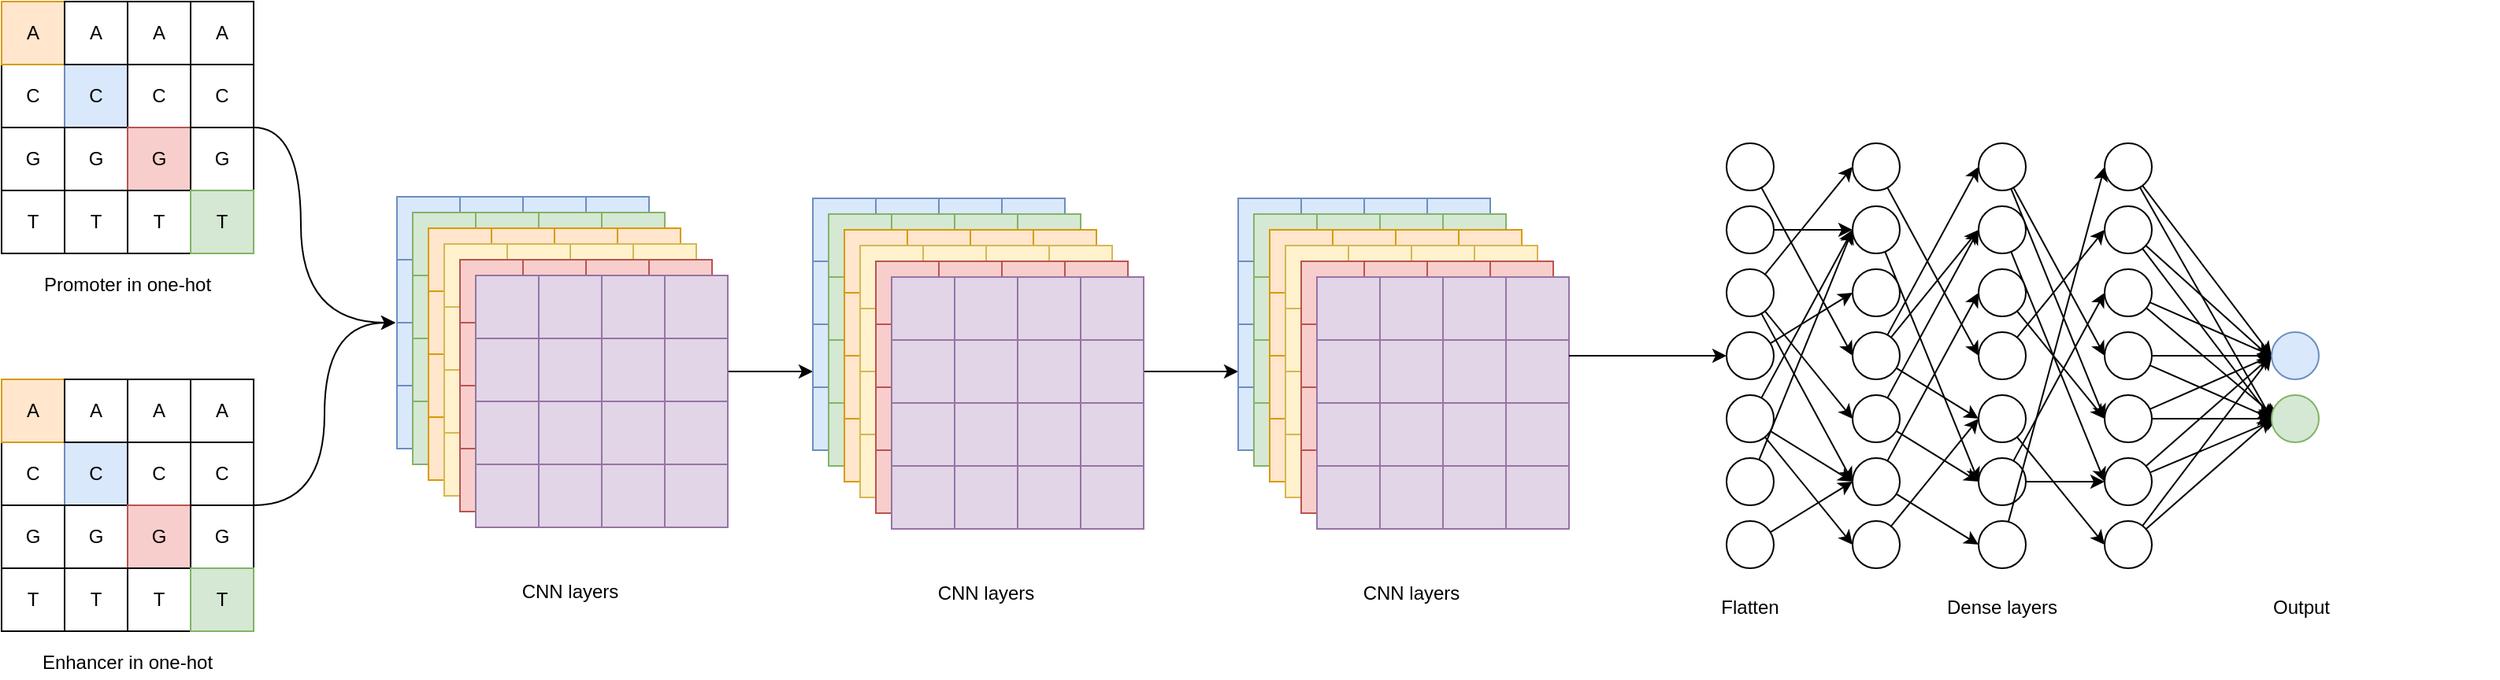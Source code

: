 <mxfile version="14.8.5" type="github">
  <diagram id="KxuiyelQ4g_LW83yEsCo" name="Page-1">
    <mxGraphModel dx="1673" dy="898" grid="1" gridSize="10" guides="1" tooltips="1" connect="1" arrows="1" fold="1" page="1" pageScale="1" pageWidth="4681" pageHeight="3300" math="0" shadow="0">
      <root>
        <mxCell id="0" />
        <mxCell id="1" parent="0" />
        <mxCell id="44AiBCDxBOzTBdy34bFM-1" value="" style="rounded=0;whiteSpace=wrap;html=1;" parent="1" vertex="1">
          <mxGeometry x="80" y="80" width="40" height="160" as="geometry" />
        </mxCell>
        <mxCell id="44AiBCDxBOzTBdy34bFM-2" value="" style="rounded=0;whiteSpace=wrap;html=1;" parent="1" vertex="1">
          <mxGeometry x="80" y="120" width="40" height="40" as="geometry" />
        </mxCell>
        <mxCell id="44AiBCDxBOzTBdy34bFM-3" value="" style="rounded=0;whiteSpace=wrap;html=1;" parent="1" vertex="1">
          <mxGeometry x="80" y="160" width="40" height="40" as="geometry" />
        </mxCell>
        <mxCell id="44AiBCDxBOzTBdy34bFM-4" value="" style="rounded=0;whiteSpace=wrap;html=1;" parent="1" vertex="1">
          <mxGeometry x="80" y="200" width="40" height="40" as="geometry" />
        </mxCell>
        <mxCell id="44AiBCDxBOzTBdy34bFM-5" value="" style="rounded=0;whiteSpace=wrap;html=1;fillColor=#ffe6cc;strokeColor=#d79b00;" parent="1" vertex="1">
          <mxGeometry x="80" y="80" width="40" height="40" as="geometry" />
        </mxCell>
        <mxCell id="44AiBCDxBOzTBdy34bFM-6" value="&lt;div&gt;A&lt;/div&gt;" style="text;html=1;strokeColor=none;fillColor=none;align=center;verticalAlign=middle;whiteSpace=wrap;rounded=0;" parent="1" vertex="1">
          <mxGeometry x="80" y="90" width="40" height="20" as="geometry" />
        </mxCell>
        <mxCell id="44AiBCDxBOzTBdy34bFM-7" value="C" style="text;html=1;strokeColor=none;fillColor=none;align=center;verticalAlign=middle;whiteSpace=wrap;rounded=0;" parent="1" vertex="1">
          <mxGeometry x="80" y="130" width="40" height="20" as="geometry" />
        </mxCell>
        <mxCell id="44AiBCDxBOzTBdy34bFM-8" value="G" style="text;html=1;strokeColor=none;fillColor=none;align=center;verticalAlign=middle;whiteSpace=wrap;rounded=0;" parent="1" vertex="1">
          <mxGeometry x="80" y="170" width="40" height="20" as="geometry" />
        </mxCell>
        <mxCell id="44AiBCDxBOzTBdy34bFM-9" value="T" style="text;html=1;strokeColor=none;fillColor=none;align=center;verticalAlign=middle;whiteSpace=wrap;rounded=0;" parent="1" vertex="1">
          <mxGeometry x="80" y="210" width="40" height="20" as="geometry" />
        </mxCell>
        <mxCell id="44AiBCDxBOzTBdy34bFM-11" value="" style="rounded=0;whiteSpace=wrap;html=1;" parent="1" vertex="1">
          <mxGeometry x="120" y="80" width="40" height="160" as="geometry" />
        </mxCell>
        <mxCell id="44AiBCDxBOzTBdy34bFM-12" value="" style="rounded=0;whiteSpace=wrap;html=1;fillColor=#dae8fc;strokeColor=#6c8ebf;" parent="1" vertex="1">
          <mxGeometry x="120" y="120" width="40" height="40" as="geometry" />
        </mxCell>
        <mxCell id="44AiBCDxBOzTBdy34bFM-13" value="" style="rounded=0;whiteSpace=wrap;html=1;" parent="1" vertex="1">
          <mxGeometry x="120" y="160" width="40" height="40" as="geometry" />
        </mxCell>
        <mxCell id="44AiBCDxBOzTBdy34bFM-14" value="" style="rounded=0;whiteSpace=wrap;html=1;" parent="1" vertex="1">
          <mxGeometry x="120" y="200" width="40" height="40" as="geometry" />
        </mxCell>
        <mxCell id="44AiBCDxBOzTBdy34bFM-15" value="" style="rounded=0;whiteSpace=wrap;html=1;" parent="1" vertex="1">
          <mxGeometry x="120" y="80" width="40" height="40" as="geometry" />
        </mxCell>
        <mxCell id="44AiBCDxBOzTBdy34bFM-16" value="&lt;div&gt;A&lt;/div&gt;" style="text;html=1;strokeColor=none;fillColor=none;align=center;verticalAlign=middle;whiteSpace=wrap;rounded=0;" parent="1" vertex="1">
          <mxGeometry x="120" y="90" width="40" height="20" as="geometry" />
        </mxCell>
        <mxCell id="44AiBCDxBOzTBdy34bFM-17" value="C" style="text;html=1;strokeColor=none;fillColor=none;align=center;verticalAlign=middle;whiteSpace=wrap;rounded=0;" parent="1" vertex="1">
          <mxGeometry x="120" y="130" width="40" height="20" as="geometry" />
        </mxCell>
        <mxCell id="44AiBCDxBOzTBdy34bFM-18" value="G" style="text;html=1;strokeColor=none;fillColor=none;align=center;verticalAlign=middle;whiteSpace=wrap;rounded=0;" parent="1" vertex="1">
          <mxGeometry x="120" y="170" width="40" height="20" as="geometry" />
        </mxCell>
        <mxCell id="44AiBCDxBOzTBdy34bFM-19" value="T" style="text;html=1;strokeColor=none;fillColor=none;align=center;verticalAlign=middle;whiteSpace=wrap;rounded=0;" parent="1" vertex="1">
          <mxGeometry x="120" y="210" width="40" height="20" as="geometry" />
        </mxCell>
        <mxCell id="44AiBCDxBOzTBdy34bFM-20" value="" style="rounded=0;whiteSpace=wrap;html=1;" parent="1" vertex="1">
          <mxGeometry x="120" y="80" width="40" height="160" as="geometry" />
        </mxCell>
        <mxCell id="44AiBCDxBOzTBdy34bFM-21" value="" style="rounded=0;whiteSpace=wrap;html=1;fillColor=#dae8fc;strokeColor=#6c8ebf;" parent="1" vertex="1">
          <mxGeometry x="120" y="120" width="40" height="40" as="geometry" />
        </mxCell>
        <mxCell id="44AiBCDxBOzTBdy34bFM-22" value="" style="rounded=0;whiteSpace=wrap;html=1;" parent="1" vertex="1">
          <mxGeometry x="120" y="160" width="40" height="40" as="geometry" />
        </mxCell>
        <mxCell id="44AiBCDxBOzTBdy34bFM-23" value="" style="rounded=0;whiteSpace=wrap;html=1;" parent="1" vertex="1">
          <mxGeometry x="120" y="200" width="40" height="40" as="geometry" />
        </mxCell>
        <mxCell id="44AiBCDxBOzTBdy34bFM-24" value="" style="rounded=0;whiteSpace=wrap;html=1;" parent="1" vertex="1">
          <mxGeometry x="120" y="80" width="40" height="40" as="geometry" />
        </mxCell>
        <mxCell id="44AiBCDxBOzTBdy34bFM-25" value="&lt;div&gt;A&lt;/div&gt;" style="text;html=1;strokeColor=none;fillColor=none;align=center;verticalAlign=middle;whiteSpace=wrap;rounded=0;" parent="1" vertex="1">
          <mxGeometry x="120" y="90" width="40" height="20" as="geometry" />
        </mxCell>
        <mxCell id="44AiBCDxBOzTBdy34bFM-26" value="C" style="text;html=1;strokeColor=none;fillColor=none;align=center;verticalAlign=middle;whiteSpace=wrap;rounded=0;" parent="1" vertex="1">
          <mxGeometry x="120" y="130" width="40" height="20" as="geometry" />
        </mxCell>
        <mxCell id="44AiBCDxBOzTBdy34bFM-27" value="G" style="text;html=1;strokeColor=none;fillColor=none;align=center;verticalAlign=middle;whiteSpace=wrap;rounded=0;" parent="1" vertex="1">
          <mxGeometry x="120" y="170" width="40" height="20" as="geometry" />
        </mxCell>
        <mxCell id="44AiBCDxBOzTBdy34bFM-28" value="T" style="text;html=1;strokeColor=none;fillColor=none;align=center;verticalAlign=middle;whiteSpace=wrap;rounded=0;" parent="1" vertex="1">
          <mxGeometry x="120" y="210" width="40" height="20" as="geometry" />
        </mxCell>
        <mxCell id="44AiBCDxBOzTBdy34bFM-29" value="" style="rounded=0;whiteSpace=wrap;html=1;" parent="1" vertex="1">
          <mxGeometry x="160" y="80" width="40" height="160" as="geometry" />
        </mxCell>
        <mxCell id="44AiBCDxBOzTBdy34bFM-30" value="" style="rounded=0;whiteSpace=wrap;html=1;fillColor=#dae8fc;strokeColor=#6c8ebf;" parent="1" vertex="1">
          <mxGeometry x="160" y="120" width="40" height="40" as="geometry" />
        </mxCell>
        <mxCell id="44AiBCDxBOzTBdy34bFM-31" value="" style="rounded=0;whiteSpace=wrap;html=1;" parent="1" vertex="1">
          <mxGeometry x="160" y="160" width="40" height="40" as="geometry" />
        </mxCell>
        <mxCell id="44AiBCDxBOzTBdy34bFM-32" value="" style="rounded=0;whiteSpace=wrap;html=1;" parent="1" vertex="1">
          <mxGeometry x="160" y="200" width="40" height="40" as="geometry" />
        </mxCell>
        <mxCell id="44AiBCDxBOzTBdy34bFM-33" value="" style="rounded=0;whiteSpace=wrap;html=1;" parent="1" vertex="1">
          <mxGeometry x="160" y="80" width="40" height="40" as="geometry" />
        </mxCell>
        <mxCell id="44AiBCDxBOzTBdy34bFM-34" value="&lt;div&gt;A&lt;/div&gt;" style="text;html=1;strokeColor=none;fillColor=none;align=center;verticalAlign=middle;whiteSpace=wrap;rounded=0;" parent="1" vertex="1">
          <mxGeometry x="160" y="90" width="40" height="20" as="geometry" />
        </mxCell>
        <mxCell id="44AiBCDxBOzTBdy34bFM-35" value="C" style="text;html=1;strokeColor=none;fillColor=none;align=center;verticalAlign=middle;whiteSpace=wrap;rounded=0;" parent="1" vertex="1">
          <mxGeometry x="160" y="130" width="40" height="20" as="geometry" />
        </mxCell>
        <mxCell id="44AiBCDxBOzTBdy34bFM-36" value="G" style="text;html=1;strokeColor=none;fillColor=none;align=center;verticalAlign=middle;whiteSpace=wrap;rounded=0;" parent="1" vertex="1">
          <mxGeometry x="160" y="170" width="40" height="20" as="geometry" />
        </mxCell>
        <mxCell id="44AiBCDxBOzTBdy34bFM-37" value="T" style="text;html=1;strokeColor=none;fillColor=none;align=center;verticalAlign=middle;whiteSpace=wrap;rounded=0;" parent="1" vertex="1">
          <mxGeometry x="160" y="210" width="40" height="20" as="geometry" />
        </mxCell>
        <mxCell id="44AiBCDxBOzTBdy34bFM-38" value="" style="rounded=0;whiteSpace=wrap;html=1;" parent="1" vertex="1">
          <mxGeometry x="160" y="80" width="40" height="160" as="geometry" />
        </mxCell>
        <mxCell id="44AiBCDxBOzTBdy34bFM-39" value="" style="rounded=0;whiteSpace=wrap;html=1;" parent="1" vertex="1">
          <mxGeometry x="160" y="120" width="40" height="40" as="geometry" />
        </mxCell>
        <mxCell id="44AiBCDxBOzTBdy34bFM-40" value="" style="rounded=0;whiteSpace=wrap;html=1;fillColor=#f8cecc;strokeColor=#b85450;" parent="1" vertex="1">
          <mxGeometry x="160" y="160" width="40" height="40" as="geometry" />
        </mxCell>
        <mxCell id="44AiBCDxBOzTBdy34bFM-41" value="" style="rounded=0;whiteSpace=wrap;html=1;" parent="1" vertex="1">
          <mxGeometry x="160" y="200" width="40" height="40" as="geometry" />
        </mxCell>
        <mxCell id="44AiBCDxBOzTBdy34bFM-42" value="" style="rounded=0;whiteSpace=wrap;html=1;" parent="1" vertex="1">
          <mxGeometry x="160" y="80" width="40" height="40" as="geometry" />
        </mxCell>
        <mxCell id="44AiBCDxBOzTBdy34bFM-43" value="&lt;div&gt;A&lt;/div&gt;" style="text;html=1;strokeColor=none;fillColor=none;align=center;verticalAlign=middle;whiteSpace=wrap;rounded=0;" parent="1" vertex="1">
          <mxGeometry x="160" y="90" width="40" height="20" as="geometry" />
        </mxCell>
        <mxCell id="44AiBCDxBOzTBdy34bFM-44" value="C" style="text;html=1;strokeColor=none;fillColor=none;align=center;verticalAlign=middle;whiteSpace=wrap;rounded=0;" parent="1" vertex="1">
          <mxGeometry x="160" y="130" width="40" height="20" as="geometry" />
        </mxCell>
        <mxCell id="44AiBCDxBOzTBdy34bFM-45" value="G" style="text;html=1;strokeColor=none;fillColor=none;align=center;verticalAlign=middle;whiteSpace=wrap;rounded=0;" parent="1" vertex="1">
          <mxGeometry x="160" y="170" width="40" height="20" as="geometry" />
        </mxCell>
        <mxCell id="44AiBCDxBOzTBdy34bFM-46" value="T" style="text;html=1;strokeColor=none;fillColor=none;align=center;verticalAlign=middle;whiteSpace=wrap;rounded=0;" parent="1" vertex="1">
          <mxGeometry x="160" y="210" width="40" height="20" as="geometry" />
        </mxCell>
        <mxCell id="44AiBCDxBOzTBdy34bFM-47" value="" style="rounded=0;whiteSpace=wrap;html=1;" parent="1" vertex="1">
          <mxGeometry x="200" y="80" width="40" height="160" as="geometry" />
        </mxCell>
        <mxCell id="44AiBCDxBOzTBdy34bFM-48" value="" style="rounded=0;whiteSpace=wrap;html=1;fillColor=#dae8fc;strokeColor=#6c8ebf;" parent="1" vertex="1">
          <mxGeometry x="200" y="120" width="40" height="40" as="geometry" />
        </mxCell>
        <mxCell id="44AiBCDxBOzTBdy34bFM-49" value="" style="rounded=0;whiteSpace=wrap;html=1;" parent="1" vertex="1">
          <mxGeometry x="200" y="160" width="40" height="40" as="geometry" />
        </mxCell>
        <mxCell id="44AiBCDxBOzTBdy34bFM-50" value="" style="rounded=0;whiteSpace=wrap;html=1;" parent="1" vertex="1">
          <mxGeometry x="200" y="200" width="40" height="40" as="geometry" />
        </mxCell>
        <mxCell id="44AiBCDxBOzTBdy34bFM-51" value="" style="rounded=0;whiteSpace=wrap;html=1;" parent="1" vertex="1">
          <mxGeometry x="200" y="80" width="40" height="40" as="geometry" />
        </mxCell>
        <mxCell id="44AiBCDxBOzTBdy34bFM-52" value="&lt;div&gt;A&lt;/div&gt;" style="text;html=1;strokeColor=none;fillColor=none;align=center;verticalAlign=middle;whiteSpace=wrap;rounded=0;" parent="1" vertex="1">
          <mxGeometry x="200" y="90" width="40" height="20" as="geometry" />
        </mxCell>
        <mxCell id="44AiBCDxBOzTBdy34bFM-53" value="C" style="text;html=1;strokeColor=none;fillColor=none;align=center;verticalAlign=middle;whiteSpace=wrap;rounded=0;" parent="1" vertex="1">
          <mxGeometry x="200" y="130" width="40" height="20" as="geometry" />
        </mxCell>
        <mxCell id="44AiBCDxBOzTBdy34bFM-54" value="G" style="text;html=1;strokeColor=none;fillColor=none;align=center;verticalAlign=middle;whiteSpace=wrap;rounded=0;" parent="1" vertex="1">
          <mxGeometry x="200" y="170" width="40" height="20" as="geometry" />
        </mxCell>
        <mxCell id="44AiBCDxBOzTBdy34bFM-55" value="T" style="text;html=1;strokeColor=none;fillColor=none;align=center;verticalAlign=middle;whiteSpace=wrap;rounded=0;" parent="1" vertex="1">
          <mxGeometry x="200" y="210" width="40" height="20" as="geometry" />
        </mxCell>
        <mxCell id="44AiBCDxBOzTBdy34bFM-56" value="" style="rounded=0;whiteSpace=wrap;html=1;" parent="1" vertex="1">
          <mxGeometry x="200" y="80" width="40" height="160" as="geometry" />
        </mxCell>
        <mxCell id="44AiBCDxBOzTBdy34bFM-57" value="" style="rounded=0;whiteSpace=wrap;html=1;" parent="1" vertex="1">
          <mxGeometry x="200" y="120" width="40" height="40" as="geometry" />
        </mxCell>
        <mxCell id="44AiBCDxBOzTBdy34bFM-58" value="" style="rounded=0;whiteSpace=wrap;html=1;" parent="1" vertex="1">
          <mxGeometry x="200" y="160" width="40" height="40" as="geometry" />
        </mxCell>
        <mxCell id="44AiBCDxBOzTBdy34bFM-59" value="" style="rounded=0;whiteSpace=wrap;html=1;fillColor=#d5e8d4;strokeColor=#82b366;" parent="1" vertex="1">
          <mxGeometry x="200" y="200" width="40" height="40" as="geometry" />
        </mxCell>
        <mxCell id="44AiBCDxBOzTBdy34bFM-60" value="" style="rounded=0;whiteSpace=wrap;html=1;" parent="1" vertex="1">
          <mxGeometry x="200" y="80" width="40" height="40" as="geometry" />
        </mxCell>
        <mxCell id="44AiBCDxBOzTBdy34bFM-61" value="&lt;div&gt;A&lt;/div&gt;" style="text;html=1;strokeColor=none;fillColor=none;align=center;verticalAlign=middle;whiteSpace=wrap;rounded=0;" parent="1" vertex="1">
          <mxGeometry x="200" y="90" width="40" height="20" as="geometry" />
        </mxCell>
        <mxCell id="sUNE9Ao9WOD159sY9nD--51" style="edgeStyle=orthogonalEdgeStyle;curved=1;rounded=0;orthogonalLoop=1;jettySize=auto;html=1;entryX=0;entryY=0;entryDx=0;entryDy=0;exitX=1;exitY=0;exitDx=0;exitDy=0;" parent="1" source="44AiBCDxBOzTBdy34bFM-58" edge="1">
          <mxGeometry relative="1" as="geometry">
            <Array as="points">
              <mxPoint x="270" y="160" />
              <mxPoint x="270" y="284" />
            </Array>
            <mxPoint x="330" y="284" as="targetPoint" />
          </mxGeometry>
        </mxCell>
        <mxCell id="44AiBCDxBOzTBdy34bFM-62" value="C" style="text;html=1;align=center;verticalAlign=middle;whiteSpace=wrap;rounded=0;" parent="1" vertex="1">
          <mxGeometry x="200" y="130" width="40" height="20" as="geometry" />
        </mxCell>
        <mxCell id="44AiBCDxBOzTBdy34bFM-63" value="G" style="text;html=1;strokeColor=none;fillColor=none;align=center;verticalAlign=middle;whiteSpace=wrap;rounded=0;" parent="1" vertex="1">
          <mxGeometry x="200" y="170" width="40" height="20" as="geometry" />
        </mxCell>
        <mxCell id="44AiBCDxBOzTBdy34bFM-64" value="T" style="text;html=1;strokeColor=none;fillColor=none;align=center;verticalAlign=middle;whiteSpace=wrap;rounded=0;" parent="1" vertex="1">
          <mxGeometry x="200" y="210" width="40" height="20" as="geometry" />
        </mxCell>
        <mxCell id="44AiBCDxBOzTBdy34bFM-65" value="&lt;div&gt;Promoter in one-hot&lt;/div&gt;" style="text;html=1;strokeColor=none;fillColor=none;align=center;verticalAlign=middle;whiteSpace=wrap;rounded=0;" parent="1" vertex="1">
          <mxGeometry x="80" y="250" width="160" height="20" as="geometry" />
        </mxCell>
        <mxCell id="44AiBCDxBOzTBdy34bFM-66" value="" style="rounded=0;whiteSpace=wrap;html=1;" parent="1" vertex="1">
          <mxGeometry x="80" y="320" width="40" height="160" as="geometry" />
        </mxCell>
        <mxCell id="44AiBCDxBOzTBdy34bFM-67" value="" style="rounded=0;whiteSpace=wrap;html=1;" parent="1" vertex="1">
          <mxGeometry x="80" y="360" width="40" height="40" as="geometry" />
        </mxCell>
        <mxCell id="44AiBCDxBOzTBdy34bFM-68" value="" style="rounded=0;whiteSpace=wrap;html=1;" parent="1" vertex="1">
          <mxGeometry x="80" y="400" width="40" height="40" as="geometry" />
        </mxCell>
        <mxCell id="44AiBCDxBOzTBdy34bFM-69" value="" style="rounded=0;whiteSpace=wrap;html=1;" parent="1" vertex="1">
          <mxGeometry x="80" y="440" width="40" height="40" as="geometry" />
        </mxCell>
        <mxCell id="44AiBCDxBOzTBdy34bFM-70" value="" style="rounded=0;whiteSpace=wrap;html=1;fillColor=#ffe6cc;strokeColor=#d79b00;" parent="1" vertex="1">
          <mxGeometry x="80" y="320" width="40" height="40" as="geometry" />
        </mxCell>
        <mxCell id="44AiBCDxBOzTBdy34bFM-71" value="&lt;div&gt;A&lt;/div&gt;" style="text;html=1;strokeColor=none;fillColor=none;align=center;verticalAlign=middle;whiteSpace=wrap;rounded=0;" parent="1" vertex="1">
          <mxGeometry x="80" y="330" width="40" height="20" as="geometry" />
        </mxCell>
        <mxCell id="44AiBCDxBOzTBdy34bFM-72" value="C" style="text;html=1;strokeColor=none;fillColor=none;align=center;verticalAlign=middle;whiteSpace=wrap;rounded=0;" parent="1" vertex="1">
          <mxGeometry x="80" y="370" width="40" height="20" as="geometry" />
        </mxCell>
        <mxCell id="44AiBCDxBOzTBdy34bFM-73" value="G" style="text;html=1;strokeColor=none;fillColor=none;align=center;verticalAlign=middle;whiteSpace=wrap;rounded=0;" parent="1" vertex="1">
          <mxGeometry x="80" y="410" width="40" height="20" as="geometry" />
        </mxCell>
        <mxCell id="44AiBCDxBOzTBdy34bFM-74" value="T" style="text;html=1;strokeColor=none;fillColor=none;align=center;verticalAlign=middle;whiteSpace=wrap;rounded=0;" parent="1" vertex="1">
          <mxGeometry x="80" y="450" width="40" height="20" as="geometry" />
        </mxCell>
        <mxCell id="44AiBCDxBOzTBdy34bFM-75" value="" style="rounded=0;whiteSpace=wrap;html=1;" parent="1" vertex="1">
          <mxGeometry x="120" y="320" width="40" height="160" as="geometry" />
        </mxCell>
        <mxCell id="44AiBCDxBOzTBdy34bFM-76" value="" style="rounded=0;whiteSpace=wrap;html=1;fillColor=#dae8fc;strokeColor=#6c8ebf;" parent="1" vertex="1">
          <mxGeometry x="120" y="360" width="40" height="40" as="geometry" />
        </mxCell>
        <mxCell id="44AiBCDxBOzTBdy34bFM-77" value="" style="rounded=0;whiteSpace=wrap;html=1;" parent="1" vertex="1">
          <mxGeometry x="120" y="400" width="40" height="40" as="geometry" />
        </mxCell>
        <mxCell id="44AiBCDxBOzTBdy34bFM-78" value="" style="rounded=0;whiteSpace=wrap;html=1;" parent="1" vertex="1">
          <mxGeometry x="120" y="440" width="40" height="40" as="geometry" />
        </mxCell>
        <mxCell id="44AiBCDxBOzTBdy34bFM-79" value="" style="rounded=0;whiteSpace=wrap;html=1;" parent="1" vertex="1">
          <mxGeometry x="120" y="320" width="40" height="40" as="geometry" />
        </mxCell>
        <mxCell id="44AiBCDxBOzTBdy34bFM-80" value="&lt;div&gt;A&lt;/div&gt;" style="text;html=1;strokeColor=none;fillColor=none;align=center;verticalAlign=middle;whiteSpace=wrap;rounded=0;" parent="1" vertex="1">
          <mxGeometry x="120" y="330" width="40" height="20" as="geometry" />
        </mxCell>
        <mxCell id="44AiBCDxBOzTBdy34bFM-81" value="C" style="text;html=1;strokeColor=none;fillColor=none;align=center;verticalAlign=middle;whiteSpace=wrap;rounded=0;" parent="1" vertex="1">
          <mxGeometry x="120" y="370" width="40" height="20" as="geometry" />
        </mxCell>
        <mxCell id="44AiBCDxBOzTBdy34bFM-82" value="G" style="text;html=1;strokeColor=none;fillColor=none;align=center;verticalAlign=middle;whiteSpace=wrap;rounded=0;" parent="1" vertex="1">
          <mxGeometry x="120" y="410" width="40" height="20" as="geometry" />
        </mxCell>
        <mxCell id="44AiBCDxBOzTBdy34bFM-83" value="T" style="text;html=1;strokeColor=none;fillColor=none;align=center;verticalAlign=middle;whiteSpace=wrap;rounded=0;" parent="1" vertex="1">
          <mxGeometry x="120" y="450" width="40" height="20" as="geometry" />
        </mxCell>
        <mxCell id="44AiBCDxBOzTBdy34bFM-84" value="" style="rounded=0;whiteSpace=wrap;html=1;" parent="1" vertex="1">
          <mxGeometry x="120" y="320" width="40" height="160" as="geometry" />
        </mxCell>
        <mxCell id="44AiBCDxBOzTBdy34bFM-85" value="" style="rounded=0;whiteSpace=wrap;html=1;fillColor=#dae8fc;strokeColor=#6c8ebf;" parent="1" vertex="1">
          <mxGeometry x="120" y="360" width="40" height="40" as="geometry" />
        </mxCell>
        <mxCell id="44AiBCDxBOzTBdy34bFM-86" value="" style="rounded=0;whiteSpace=wrap;html=1;" parent="1" vertex="1">
          <mxGeometry x="120" y="400" width="40" height="40" as="geometry" />
        </mxCell>
        <mxCell id="44AiBCDxBOzTBdy34bFM-87" value="" style="rounded=0;whiteSpace=wrap;html=1;" parent="1" vertex="1">
          <mxGeometry x="120" y="440" width="40" height="40" as="geometry" />
        </mxCell>
        <mxCell id="44AiBCDxBOzTBdy34bFM-88" value="" style="rounded=0;whiteSpace=wrap;html=1;" parent="1" vertex="1">
          <mxGeometry x="120" y="320" width="40" height="40" as="geometry" />
        </mxCell>
        <mxCell id="44AiBCDxBOzTBdy34bFM-89" value="&lt;div&gt;A&lt;/div&gt;" style="text;html=1;strokeColor=none;fillColor=none;align=center;verticalAlign=middle;whiteSpace=wrap;rounded=0;" parent="1" vertex="1">
          <mxGeometry x="120" y="330" width="40" height="20" as="geometry" />
        </mxCell>
        <mxCell id="44AiBCDxBOzTBdy34bFM-90" value="C" style="text;html=1;strokeColor=none;fillColor=none;align=center;verticalAlign=middle;whiteSpace=wrap;rounded=0;" parent="1" vertex="1">
          <mxGeometry x="120" y="370" width="40" height="20" as="geometry" />
        </mxCell>
        <mxCell id="44AiBCDxBOzTBdy34bFM-91" value="G" style="text;html=1;strokeColor=none;fillColor=none;align=center;verticalAlign=middle;whiteSpace=wrap;rounded=0;" parent="1" vertex="1">
          <mxGeometry x="120" y="410" width="40" height="20" as="geometry" />
        </mxCell>
        <mxCell id="44AiBCDxBOzTBdy34bFM-92" value="T" style="text;html=1;strokeColor=none;fillColor=none;align=center;verticalAlign=middle;whiteSpace=wrap;rounded=0;" parent="1" vertex="1">
          <mxGeometry x="120" y="450" width="40" height="20" as="geometry" />
        </mxCell>
        <mxCell id="44AiBCDxBOzTBdy34bFM-93" value="" style="rounded=0;whiteSpace=wrap;html=1;" parent="1" vertex="1">
          <mxGeometry x="160" y="320" width="40" height="160" as="geometry" />
        </mxCell>
        <mxCell id="44AiBCDxBOzTBdy34bFM-94" value="" style="rounded=0;whiteSpace=wrap;html=1;fillColor=#dae8fc;strokeColor=#6c8ebf;" parent="1" vertex="1">
          <mxGeometry x="160" y="360" width="40" height="40" as="geometry" />
        </mxCell>
        <mxCell id="44AiBCDxBOzTBdy34bFM-95" value="" style="rounded=0;whiteSpace=wrap;html=1;" parent="1" vertex="1">
          <mxGeometry x="160" y="400" width="40" height="40" as="geometry" />
        </mxCell>
        <mxCell id="44AiBCDxBOzTBdy34bFM-96" value="" style="rounded=0;whiteSpace=wrap;html=1;" parent="1" vertex="1">
          <mxGeometry x="160" y="440" width="40" height="40" as="geometry" />
        </mxCell>
        <mxCell id="44AiBCDxBOzTBdy34bFM-97" value="" style="rounded=0;whiteSpace=wrap;html=1;" parent="1" vertex="1">
          <mxGeometry x="160" y="320" width="40" height="40" as="geometry" />
        </mxCell>
        <mxCell id="44AiBCDxBOzTBdy34bFM-98" value="&lt;div&gt;A&lt;/div&gt;" style="text;html=1;strokeColor=none;fillColor=none;align=center;verticalAlign=middle;whiteSpace=wrap;rounded=0;" parent="1" vertex="1">
          <mxGeometry x="160" y="330" width="40" height="20" as="geometry" />
        </mxCell>
        <mxCell id="44AiBCDxBOzTBdy34bFM-99" value="C" style="text;html=1;strokeColor=none;fillColor=none;align=center;verticalAlign=middle;whiteSpace=wrap;rounded=0;" parent="1" vertex="1">
          <mxGeometry x="160" y="370" width="40" height="20" as="geometry" />
        </mxCell>
        <mxCell id="44AiBCDxBOzTBdy34bFM-100" value="G" style="text;html=1;strokeColor=none;fillColor=none;align=center;verticalAlign=middle;whiteSpace=wrap;rounded=0;" parent="1" vertex="1">
          <mxGeometry x="160" y="410" width="40" height="20" as="geometry" />
        </mxCell>
        <mxCell id="44AiBCDxBOzTBdy34bFM-101" value="T" style="text;html=1;strokeColor=none;fillColor=none;align=center;verticalAlign=middle;whiteSpace=wrap;rounded=0;" parent="1" vertex="1">
          <mxGeometry x="160" y="450" width="40" height="20" as="geometry" />
        </mxCell>
        <mxCell id="44AiBCDxBOzTBdy34bFM-102" value="" style="rounded=0;whiteSpace=wrap;html=1;" parent="1" vertex="1">
          <mxGeometry x="160" y="320" width="40" height="160" as="geometry" />
        </mxCell>
        <mxCell id="44AiBCDxBOzTBdy34bFM-103" value="" style="rounded=0;whiteSpace=wrap;html=1;" parent="1" vertex="1">
          <mxGeometry x="160" y="360" width="40" height="40" as="geometry" />
        </mxCell>
        <mxCell id="44AiBCDxBOzTBdy34bFM-104" value="" style="rounded=0;whiteSpace=wrap;html=1;fillColor=#f8cecc;strokeColor=#b85450;" parent="1" vertex="1">
          <mxGeometry x="160" y="400" width="40" height="40" as="geometry" />
        </mxCell>
        <mxCell id="44AiBCDxBOzTBdy34bFM-105" value="" style="rounded=0;whiteSpace=wrap;html=1;" parent="1" vertex="1">
          <mxGeometry x="160" y="440" width="40" height="40" as="geometry" />
        </mxCell>
        <mxCell id="44AiBCDxBOzTBdy34bFM-106" value="" style="rounded=0;whiteSpace=wrap;html=1;" parent="1" vertex="1">
          <mxGeometry x="160" y="320" width="40" height="40" as="geometry" />
        </mxCell>
        <mxCell id="44AiBCDxBOzTBdy34bFM-107" value="&lt;div&gt;A&lt;/div&gt;" style="text;html=1;strokeColor=none;fillColor=none;align=center;verticalAlign=middle;whiteSpace=wrap;rounded=0;" parent="1" vertex="1">
          <mxGeometry x="160" y="330" width="40" height="20" as="geometry" />
        </mxCell>
        <mxCell id="44AiBCDxBOzTBdy34bFM-108" value="C" style="text;html=1;strokeColor=none;fillColor=none;align=center;verticalAlign=middle;whiteSpace=wrap;rounded=0;" parent="1" vertex="1">
          <mxGeometry x="160" y="370" width="40" height="20" as="geometry" />
        </mxCell>
        <mxCell id="44AiBCDxBOzTBdy34bFM-109" value="G" style="text;html=1;strokeColor=none;fillColor=none;align=center;verticalAlign=middle;whiteSpace=wrap;rounded=0;" parent="1" vertex="1">
          <mxGeometry x="160" y="410" width="40" height="20" as="geometry" />
        </mxCell>
        <mxCell id="44AiBCDxBOzTBdy34bFM-110" value="T" style="text;html=1;strokeColor=none;fillColor=none;align=center;verticalAlign=middle;whiteSpace=wrap;rounded=0;" parent="1" vertex="1">
          <mxGeometry x="160" y="450" width="40" height="20" as="geometry" />
        </mxCell>
        <mxCell id="44AiBCDxBOzTBdy34bFM-111" value="" style="rounded=0;whiteSpace=wrap;html=1;" parent="1" vertex="1">
          <mxGeometry x="200" y="320" width="40" height="160" as="geometry" />
        </mxCell>
        <mxCell id="44AiBCDxBOzTBdy34bFM-112" value="" style="rounded=0;whiteSpace=wrap;html=1;fillColor=#dae8fc;strokeColor=#6c8ebf;" parent="1" vertex="1">
          <mxGeometry x="200" y="360" width="40" height="40" as="geometry" />
        </mxCell>
        <mxCell id="44AiBCDxBOzTBdy34bFM-113" value="" style="rounded=0;whiteSpace=wrap;html=1;" parent="1" vertex="1">
          <mxGeometry x="200" y="400" width="40" height="40" as="geometry" />
        </mxCell>
        <mxCell id="44AiBCDxBOzTBdy34bFM-114" value="" style="rounded=0;whiteSpace=wrap;html=1;" parent="1" vertex="1">
          <mxGeometry x="200" y="440" width="40" height="40" as="geometry" />
        </mxCell>
        <mxCell id="44AiBCDxBOzTBdy34bFM-115" value="" style="rounded=0;whiteSpace=wrap;html=1;" parent="1" vertex="1">
          <mxGeometry x="200" y="320" width="40" height="40" as="geometry" />
        </mxCell>
        <mxCell id="44AiBCDxBOzTBdy34bFM-116" value="&lt;div&gt;A&lt;/div&gt;" style="text;html=1;strokeColor=none;fillColor=none;align=center;verticalAlign=middle;whiteSpace=wrap;rounded=0;" parent="1" vertex="1">
          <mxGeometry x="200" y="330" width="40" height="20" as="geometry" />
        </mxCell>
        <mxCell id="44AiBCDxBOzTBdy34bFM-117" value="C" style="text;html=1;strokeColor=none;fillColor=none;align=center;verticalAlign=middle;whiteSpace=wrap;rounded=0;" parent="1" vertex="1">
          <mxGeometry x="200" y="370" width="40" height="20" as="geometry" />
        </mxCell>
        <mxCell id="44AiBCDxBOzTBdy34bFM-118" value="G" style="text;html=1;strokeColor=none;fillColor=none;align=center;verticalAlign=middle;whiteSpace=wrap;rounded=0;" parent="1" vertex="1">
          <mxGeometry x="200" y="410" width="40" height="20" as="geometry" />
        </mxCell>
        <mxCell id="44AiBCDxBOzTBdy34bFM-119" value="T" style="text;html=1;strokeColor=none;fillColor=none;align=center;verticalAlign=middle;whiteSpace=wrap;rounded=0;" parent="1" vertex="1">
          <mxGeometry x="200" y="450" width="40" height="20" as="geometry" />
        </mxCell>
        <mxCell id="44AiBCDxBOzTBdy34bFM-120" value="" style="rounded=0;whiteSpace=wrap;html=1;" parent="1" vertex="1">
          <mxGeometry x="200" y="320" width="40" height="160" as="geometry" />
        </mxCell>
        <mxCell id="44AiBCDxBOzTBdy34bFM-121" value="" style="rounded=0;whiteSpace=wrap;html=1;" parent="1" vertex="1">
          <mxGeometry x="200" y="360" width="40" height="40" as="geometry" />
        </mxCell>
        <mxCell id="44AiBCDxBOzTBdy34bFM-122" value="" style="rounded=0;whiteSpace=wrap;html=1;" parent="1" vertex="1">
          <mxGeometry x="200" y="400" width="40" height="40" as="geometry" />
        </mxCell>
        <mxCell id="44AiBCDxBOzTBdy34bFM-123" value="" style="rounded=0;whiteSpace=wrap;html=1;fillColor=#d5e8d4;strokeColor=#82b366;" parent="1" vertex="1">
          <mxGeometry x="200" y="440" width="40" height="40" as="geometry" />
        </mxCell>
        <mxCell id="44AiBCDxBOzTBdy34bFM-124" value="" style="rounded=0;whiteSpace=wrap;html=1;" parent="1" vertex="1">
          <mxGeometry x="200" y="320" width="40" height="40" as="geometry" />
        </mxCell>
        <mxCell id="44AiBCDxBOzTBdy34bFM-125" value="&lt;div&gt;A&lt;/div&gt;" style="text;html=1;strokeColor=none;fillColor=none;align=center;verticalAlign=middle;whiteSpace=wrap;rounded=0;" parent="1" vertex="1">
          <mxGeometry x="200" y="330" width="40" height="20" as="geometry" />
        </mxCell>
        <mxCell id="sUNE9Ao9WOD159sY9nD--52" style="edgeStyle=orthogonalEdgeStyle;curved=1;rounded=0;orthogonalLoop=1;jettySize=auto;html=1;entryX=0;entryY=0;entryDx=0;entryDy=0;exitX=1;exitY=0;exitDx=0;exitDy=0;" parent="1" source="44AiBCDxBOzTBdy34bFM-122" edge="1">
          <mxGeometry relative="1" as="geometry">
            <Array as="points">
              <mxPoint x="285" y="400" />
              <mxPoint x="285" y="284" />
            </Array>
            <mxPoint x="330" y="284" as="targetPoint" />
          </mxGeometry>
        </mxCell>
        <mxCell id="44AiBCDxBOzTBdy34bFM-126" value="C" style="text;html=1;align=center;verticalAlign=middle;whiteSpace=wrap;rounded=0;" parent="1" vertex="1">
          <mxGeometry x="200" y="370" width="40" height="20" as="geometry" />
        </mxCell>
        <mxCell id="44AiBCDxBOzTBdy34bFM-127" value="G" style="text;html=1;strokeColor=none;fillColor=none;align=center;verticalAlign=middle;whiteSpace=wrap;rounded=0;" parent="1" vertex="1">
          <mxGeometry x="200" y="410" width="40" height="20" as="geometry" />
        </mxCell>
        <mxCell id="44AiBCDxBOzTBdy34bFM-128" value="T" style="text;html=1;strokeColor=none;fillColor=none;align=center;verticalAlign=middle;whiteSpace=wrap;rounded=0;" parent="1" vertex="1">
          <mxGeometry x="200" y="450" width="40" height="20" as="geometry" />
        </mxCell>
        <mxCell id="44AiBCDxBOzTBdy34bFM-129" value="&lt;div&gt;Enhancer in one-hot&lt;/div&gt;" style="text;html=1;strokeColor=none;fillColor=none;align=center;verticalAlign=middle;whiteSpace=wrap;rounded=0;" parent="1" vertex="1">
          <mxGeometry x="80" y="490" width="160" height="20" as="geometry" />
        </mxCell>
        <mxCell id="kqRgGIrwKwdqKhj7u-J3-1" value="" style="rounded=0;whiteSpace=wrap;html=1;fillColor=#dae8fc;strokeColor=#6c8ebf;" vertex="1" parent="1">
          <mxGeometry x="331" y="204" width="40" height="40" as="geometry" />
        </mxCell>
        <mxCell id="kqRgGIrwKwdqKhj7u-J3-2" value="" style="rounded=0;whiteSpace=wrap;html=1;fillColor=#dae8fc;strokeColor=#6c8ebf;" vertex="1" parent="1">
          <mxGeometry x="371" y="204" width="40" height="40" as="geometry" />
        </mxCell>
        <mxCell id="kqRgGIrwKwdqKhj7u-J3-3" value="" style="rounded=0;whiteSpace=wrap;html=1;fillColor=#dae8fc;strokeColor=#6c8ebf;" vertex="1" parent="1">
          <mxGeometry x="411" y="204" width="40" height="40" as="geometry" />
        </mxCell>
        <mxCell id="kqRgGIrwKwdqKhj7u-J3-4" value="" style="rounded=0;whiteSpace=wrap;html=1;fillColor=#dae8fc;strokeColor=#6c8ebf;" vertex="1" parent="1">
          <mxGeometry x="451" y="204" width="40" height="40" as="geometry" />
        </mxCell>
        <mxCell id="kqRgGIrwKwdqKhj7u-J3-5" value="" style="rounded=0;whiteSpace=wrap;html=1;fillColor=#dae8fc;strokeColor=#6c8ebf;" vertex="1" parent="1">
          <mxGeometry x="331" y="244" width="40" height="40" as="geometry" />
        </mxCell>
        <mxCell id="kqRgGIrwKwdqKhj7u-J3-6" value="" style="rounded=0;whiteSpace=wrap;html=1;fillColor=#dae8fc;strokeColor=#6c8ebf;" vertex="1" parent="1">
          <mxGeometry x="371" y="244" width="40" height="40" as="geometry" />
        </mxCell>
        <mxCell id="kqRgGIrwKwdqKhj7u-J3-7" value="" style="rounded=0;whiteSpace=wrap;html=1;fillColor=#dae8fc;strokeColor=#6c8ebf;" vertex="1" parent="1">
          <mxGeometry x="411" y="244" width="40" height="40" as="geometry" />
        </mxCell>
        <mxCell id="kqRgGIrwKwdqKhj7u-J3-8" value="" style="rounded=0;whiteSpace=wrap;html=1;fillColor=#dae8fc;strokeColor=#6c8ebf;" vertex="1" parent="1">
          <mxGeometry x="451" y="244" width="40" height="40" as="geometry" />
        </mxCell>
        <mxCell id="kqRgGIrwKwdqKhj7u-J3-9" value="" style="rounded=0;whiteSpace=wrap;html=1;fillColor=#dae8fc;strokeColor=#6c8ebf;" vertex="1" parent="1">
          <mxGeometry x="491" y="244" width="40" height="40" as="geometry" />
        </mxCell>
        <mxCell id="kqRgGIrwKwdqKhj7u-J3-10" value="" style="rounded=0;whiteSpace=wrap;html=1;fillColor=#dae8fc;strokeColor=#6c8ebf;" vertex="1" parent="1">
          <mxGeometry x="331" y="284" width="40" height="40" as="geometry" />
        </mxCell>
        <mxCell id="kqRgGIrwKwdqKhj7u-J3-11" value="" style="rounded=0;whiteSpace=wrap;html=1;fillColor=#dae8fc;strokeColor=#6c8ebf;" vertex="1" parent="1">
          <mxGeometry x="371" y="284" width="40" height="40" as="geometry" />
        </mxCell>
        <mxCell id="kqRgGIrwKwdqKhj7u-J3-12" value="" style="rounded=0;whiteSpace=wrap;html=1;fillColor=#dae8fc;strokeColor=#6c8ebf;" vertex="1" parent="1">
          <mxGeometry x="411" y="284" width="40" height="40" as="geometry" />
        </mxCell>
        <mxCell id="kqRgGIrwKwdqKhj7u-J3-13" value="" style="rounded=0;whiteSpace=wrap;html=1;fillColor=#dae8fc;strokeColor=#6c8ebf;" vertex="1" parent="1">
          <mxGeometry x="451" y="284" width="40" height="40" as="geometry" />
        </mxCell>
        <mxCell id="kqRgGIrwKwdqKhj7u-J3-14" value="" style="rounded=0;whiteSpace=wrap;html=1;fillColor=#dae8fc;strokeColor=#6c8ebf;" vertex="1" parent="1">
          <mxGeometry x="491" y="284" width="40" height="40" as="geometry" />
        </mxCell>
        <mxCell id="kqRgGIrwKwdqKhj7u-J3-15" value="" style="rounded=0;whiteSpace=wrap;html=1;fillColor=#dae8fc;strokeColor=#6c8ebf;" vertex="1" parent="1">
          <mxGeometry x="331" y="324" width="40" height="40" as="geometry" />
        </mxCell>
        <mxCell id="kqRgGIrwKwdqKhj7u-J3-16" value="" style="rounded=0;whiteSpace=wrap;html=1;fillColor=#dae8fc;strokeColor=#6c8ebf;" vertex="1" parent="1">
          <mxGeometry x="371" y="324" width="40" height="40" as="geometry" />
        </mxCell>
        <mxCell id="kqRgGIrwKwdqKhj7u-J3-17" value="" style="rounded=0;whiteSpace=wrap;html=1;fillColor=#dae8fc;strokeColor=#6c8ebf;" vertex="1" parent="1">
          <mxGeometry x="411" y="324" width="40" height="40" as="geometry" />
        </mxCell>
        <mxCell id="kqRgGIrwKwdqKhj7u-J3-18" value="" style="rounded=0;whiteSpace=wrap;html=1;fillColor=#dae8fc;strokeColor=#6c8ebf;" vertex="1" parent="1">
          <mxGeometry x="451" y="324" width="40" height="40" as="geometry" />
        </mxCell>
        <mxCell id="kqRgGIrwKwdqKhj7u-J3-19" value="" style="rounded=0;whiteSpace=wrap;html=1;fillColor=#dae8fc;strokeColor=#6c8ebf;" vertex="1" parent="1">
          <mxGeometry x="491" y="324" width="40" height="40" as="geometry" />
        </mxCell>
        <mxCell id="kqRgGIrwKwdqKhj7u-J3-20" value="" style="rounded=0;whiteSpace=wrap;html=1;fillColor=#d5e8d4;strokeColor=#82b366;" vertex="1" parent="1">
          <mxGeometry x="341" y="214" width="40" height="40" as="geometry" />
        </mxCell>
        <mxCell id="kqRgGIrwKwdqKhj7u-J3-21" value="" style="rounded=0;whiteSpace=wrap;html=1;fillColor=#d5e8d4;strokeColor=#82b366;" vertex="1" parent="1">
          <mxGeometry x="381" y="214" width="40" height="40" as="geometry" />
        </mxCell>
        <mxCell id="kqRgGIrwKwdqKhj7u-J3-22" value="" style="rounded=0;whiteSpace=wrap;html=1;fillColor=#d5e8d4;strokeColor=#82b366;" vertex="1" parent="1">
          <mxGeometry x="421" y="214" width="40" height="40" as="geometry" />
        </mxCell>
        <mxCell id="kqRgGIrwKwdqKhj7u-J3-23" value="" style="rounded=0;whiteSpace=wrap;html=1;fillColor=#d5e8d4;strokeColor=#82b366;" vertex="1" parent="1">
          <mxGeometry x="461" y="214" width="40" height="40" as="geometry" />
        </mxCell>
        <mxCell id="kqRgGIrwKwdqKhj7u-J3-24" value="" style="rounded=0;whiteSpace=wrap;html=1;fillColor=#d5e8d4;strokeColor=#82b366;" vertex="1" parent="1">
          <mxGeometry x="341" y="254" width="40" height="40" as="geometry" />
        </mxCell>
        <mxCell id="kqRgGIrwKwdqKhj7u-J3-25" value="" style="rounded=0;whiteSpace=wrap;html=1;fillColor=#d5e8d4;strokeColor=#82b366;" vertex="1" parent="1">
          <mxGeometry x="381" y="254" width="40" height="40" as="geometry" />
        </mxCell>
        <mxCell id="kqRgGIrwKwdqKhj7u-J3-26" value="" style="rounded=0;whiteSpace=wrap;html=1;fillColor=#d5e8d4;strokeColor=#82b366;" vertex="1" parent="1">
          <mxGeometry x="421" y="254" width="40" height="40" as="geometry" />
        </mxCell>
        <mxCell id="kqRgGIrwKwdqKhj7u-J3-27" value="" style="rounded=0;whiteSpace=wrap;html=1;fillColor=#d5e8d4;strokeColor=#82b366;" vertex="1" parent="1">
          <mxGeometry x="461" y="254" width="40" height="40" as="geometry" />
        </mxCell>
        <mxCell id="kqRgGIrwKwdqKhj7u-J3-28" value="" style="rounded=0;whiteSpace=wrap;html=1;fillColor=#d5e8d4;strokeColor=#82b366;" vertex="1" parent="1">
          <mxGeometry x="501" y="254" width="40" height="40" as="geometry" />
        </mxCell>
        <mxCell id="kqRgGIrwKwdqKhj7u-J3-29" value="" style="rounded=0;whiteSpace=wrap;html=1;fillColor=#d5e8d4;strokeColor=#82b366;" vertex="1" parent="1">
          <mxGeometry x="341" y="294" width="40" height="40" as="geometry" />
        </mxCell>
        <mxCell id="kqRgGIrwKwdqKhj7u-J3-30" value="" style="rounded=0;whiteSpace=wrap;html=1;fillColor=#d5e8d4;strokeColor=#82b366;" vertex="1" parent="1">
          <mxGeometry x="381" y="294" width="40" height="40" as="geometry" />
        </mxCell>
        <mxCell id="kqRgGIrwKwdqKhj7u-J3-31" value="" style="rounded=0;whiteSpace=wrap;html=1;fillColor=#d5e8d4;strokeColor=#82b366;" vertex="1" parent="1">
          <mxGeometry x="421" y="294" width="40" height="40" as="geometry" />
        </mxCell>
        <mxCell id="kqRgGIrwKwdqKhj7u-J3-32" value="" style="rounded=0;whiteSpace=wrap;html=1;fillColor=#d5e8d4;strokeColor=#82b366;" vertex="1" parent="1">
          <mxGeometry x="461" y="294" width="40" height="40" as="geometry" />
        </mxCell>
        <mxCell id="kqRgGIrwKwdqKhj7u-J3-33" value="" style="rounded=0;whiteSpace=wrap;html=1;fillColor=#d5e8d4;strokeColor=#82b366;" vertex="1" parent="1">
          <mxGeometry x="501" y="294" width="40" height="40" as="geometry" />
        </mxCell>
        <mxCell id="kqRgGIrwKwdqKhj7u-J3-34" value="" style="rounded=0;whiteSpace=wrap;html=1;fillColor=#d5e8d4;strokeColor=#82b366;" vertex="1" parent="1">
          <mxGeometry x="341" y="334" width="40" height="40" as="geometry" />
        </mxCell>
        <mxCell id="kqRgGIrwKwdqKhj7u-J3-35" value="" style="rounded=0;whiteSpace=wrap;html=1;fillColor=#d5e8d4;strokeColor=#82b366;" vertex="1" parent="1">
          <mxGeometry x="381" y="334" width="40" height="40" as="geometry" />
        </mxCell>
        <mxCell id="kqRgGIrwKwdqKhj7u-J3-36" value="" style="rounded=0;whiteSpace=wrap;html=1;fillColor=#d5e8d4;strokeColor=#82b366;" vertex="1" parent="1">
          <mxGeometry x="421" y="334" width="40" height="40" as="geometry" />
        </mxCell>
        <mxCell id="kqRgGIrwKwdqKhj7u-J3-37" value="" style="rounded=0;whiteSpace=wrap;html=1;fillColor=#d5e8d4;strokeColor=#82b366;" vertex="1" parent="1">
          <mxGeometry x="461" y="334" width="40" height="40" as="geometry" />
        </mxCell>
        <mxCell id="kqRgGIrwKwdqKhj7u-J3-38" value="" style="rounded=0;whiteSpace=wrap;html=1;fillColor=#d5e8d4;strokeColor=#82b366;" vertex="1" parent="1">
          <mxGeometry x="501" y="334" width="40" height="40" as="geometry" />
        </mxCell>
        <mxCell id="kqRgGIrwKwdqKhj7u-J3-39" value="" style="rounded=0;whiteSpace=wrap;html=1;fillColor=#ffe6cc;strokeColor=#d79b00;" vertex="1" parent="1">
          <mxGeometry x="351" y="224" width="40" height="40" as="geometry" />
        </mxCell>
        <mxCell id="kqRgGIrwKwdqKhj7u-J3-40" value="" style="rounded=0;whiteSpace=wrap;html=1;fillColor=#ffe6cc;strokeColor=#d79b00;" vertex="1" parent="1">
          <mxGeometry x="391" y="224" width="40" height="40" as="geometry" />
        </mxCell>
        <mxCell id="kqRgGIrwKwdqKhj7u-J3-41" value="" style="rounded=0;whiteSpace=wrap;html=1;fillColor=#ffe6cc;strokeColor=#d79b00;" vertex="1" parent="1">
          <mxGeometry x="431" y="224" width="40" height="40" as="geometry" />
        </mxCell>
        <mxCell id="kqRgGIrwKwdqKhj7u-J3-42" value="" style="rounded=0;whiteSpace=wrap;html=1;fillColor=#ffe6cc;strokeColor=#d79b00;" vertex="1" parent="1">
          <mxGeometry x="471" y="224" width="40" height="40" as="geometry" />
        </mxCell>
        <mxCell id="kqRgGIrwKwdqKhj7u-J3-43" value="" style="rounded=0;whiteSpace=wrap;html=1;fillColor=#ffe6cc;strokeColor=#d79b00;" vertex="1" parent="1">
          <mxGeometry x="351" y="264" width="40" height="40" as="geometry" />
        </mxCell>
        <mxCell id="kqRgGIrwKwdqKhj7u-J3-44" value="" style="rounded=0;whiteSpace=wrap;html=1;fillColor=#ffe6cc;strokeColor=#d79b00;" vertex="1" parent="1">
          <mxGeometry x="391" y="264" width="40" height="40" as="geometry" />
        </mxCell>
        <mxCell id="kqRgGIrwKwdqKhj7u-J3-45" value="" style="rounded=0;whiteSpace=wrap;html=1;fillColor=#ffe6cc;strokeColor=#d79b00;" vertex="1" parent="1">
          <mxGeometry x="431" y="264" width="40" height="40" as="geometry" />
        </mxCell>
        <mxCell id="kqRgGIrwKwdqKhj7u-J3-46" value="" style="rounded=0;whiteSpace=wrap;html=1;fillColor=#ffe6cc;strokeColor=#d79b00;" vertex="1" parent="1">
          <mxGeometry x="471" y="264" width="40" height="40" as="geometry" />
        </mxCell>
        <mxCell id="kqRgGIrwKwdqKhj7u-J3-47" value="" style="rounded=0;whiteSpace=wrap;html=1;fillColor=#ffe6cc;strokeColor=#d79b00;" vertex="1" parent="1">
          <mxGeometry x="351" y="304" width="40" height="40" as="geometry" />
        </mxCell>
        <mxCell id="kqRgGIrwKwdqKhj7u-J3-48" value="" style="rounded=0;whiteSpace=wrap;html=1;fillColor=#ffe6cc;strokeColor=#d79b00;" vertex="1" parent="1">
          <mxGeometry x="391" y="304" width="40" height="40" as="geometry" />
        </mxCell>
        <mxCell id="kqRgGIrwKwdqKhj7u-J3-49" value="" style="rounded=0;whiteSpace=wrap;html=1;fillColor=#ffe6cc;strokeColor=#d79b00;" vertex="1" parent="1">
          <mxGeometry x="431" y="304" width="40" height="40" as="geometry" />
        </mxCell>
        <mxCell id="kqRgGIrwKwdqKhj7u-J3-50" value="" style="rounded=0;whiteSpace=wrap;html=1;fillColor=#ffe6cc;strokeColor=#d79b00;" vertex="1" parent="1">
          <mxGeometry x="471" y="304" width="40" height="40" as="geometry" />
        </mxCell>
        <mxCell id="kqRgGIrwKwdqKhj7u-J3-51" value="" style="rounded=0;whiteSpace=wrap;html=1;fillColor=#ffe6cc;strokeColor=#d79b00;" vertex="1" parent="1">
          <mxGeometry x="351" y="344" width="40" height="40" as="geometry" />
        </mxCell>
        <mxCell id="kqRgGIrwKwdqKhj7u-J3-52" value="" style="rounded=0;whiteSpace=wrap;html=1;fillColor=#ffe6cc;strokeColor=#d79b00;" vertex="1" parent="1">
          <mxGeometry x="391" y="344" width="40" height="40" as="geometry" />
        </mxCell>
        <mxCell id="kqRgGIrwKwdqKhj7u-J3-53" value="" style="rounded=0;whiteSpace=wrap;html=1;fillColor=#ffe6cc;strokeColor=#d79b00;" vertex="1" parent="1">
          <mxGeometry x="431" y="344" width="40" height="40" as="geometry" />
        </mxCell>
        <mxCell id="kqRgGIrwKwdqKhj7u-J3-54" value="" style="rounded=0;whiteSpace=wrap;html=1;fillColor=#ffe6cc;strokeColor=#d79b00;" vertex="1" parent="1">
          <mxGeometry x="471" y="344" width="40" height="40" as="geometry" />
        </mxCell>
        <mxCell id="kqRgGIrwKwdqKhj7u-J3-55" value="" style="rounded=0;whiteSpace=wrap;html=1;fillColor=#fff2cc;strokeColor=#d6b656;" vertex="1" parent="1">
          <mxGeometry x="361" y="234" width="40" height="40" as="geometry" />
        </mxCell>
        <mxCell id="kqRgGIrwKwdqKhj7u-J3-56" value="" style="rounded=0;whiteSpace=wrap;html=1;fillColor=#fff2cc;strokeColor=#d6b656;" vertex="1" parent="1">
          <mxGeometry x="401" y="234" width="40" height="40" as="geometry" />
        </mxCell>
        <mxCell id="kqRgGIrwKwdqKhj7u-J3-57" value="" style="rounded=0;whiteSpace=wrap;html=1;fillColor=#fff2cc;strokeColor=#d6b656;" vertex="1" parent="1">
          <mxGeometry x="441" y="234" width="40" height="40" as="geometry" />
        </mxCell>
        <mxCell id="kqRgGIrwKwdqKhj7u-J3-58" value="" style="rounded=0;whiteSpace=wrap;html=1;fillColor=#fff2cc;strokeColor=#d6b656;" vertex="1" parent="1">
          <mxGeometry x="481" y="234" width="40" height="40" as="geometry" />
        </mxCell>
        <mxCell id="kqRgGIrwKwdqKhj7u-J3-59" value="" style="rounded=0;whiteSpace=wrap;html=1;fillColor=#fff2cc;strokeColor=#d6b656;" vertex="1" parent="1">
          <mxGeometry x="361" y="274" width="40" height="40" as="geometry" />
        </mxCell>
        <mxCell id="kqRgGIrwKwdqKhj7u-J3-60" value="" style="rounded=0;whiteSpace=wrap;html=1;fillColor=#fff2cc;strokeColor=#d6b656;" vertex="1" parent="1">
          <mxGeometry x="401" y="274" width="40" height="40" as="geometry" />
        </mxCell>
        <mxCell id="kqRgGIrwKwdqKhj7u-J3-61" value="" style="rounded=0;whiteSpace=wrap;html=1;fillColor=#fff2cc;strokeColor=#d6b656;" vertex="1" parent="1">
          <mxGeometry x="441" y="274" width="40" height="40" as="geometry" />
        </mxCell>
        <mxCell id="kqRgGIrwKwdqKhj7u-J3-62" value="" style="rounded=0;whiteSpace=wrap;html=1;fillColor=#fff2cc;strokeColor=#d6b656;" vertex="1" parent="1">
          <mxGeometry x="481" y="274" width="40" height="40" as="geometry" />
        </mxCell>
        <mxCell id="kqRgGIrwKwdqKhj7u-J3-63" value="" style="rounded=0;whiteSpace=wrap;html=1;fillColor=#fff2cc;strokeColor=#d6b656;" vertex="1" parent="1">
          <mxGeometry x="361" y="314" width="40" height="40" as="geometry" />
        </mxCell>
        <mxCell id="kqRgGIrwKwdqKhj7u-J3-64" value="" style="rounded=0;whiteSpace=wrap;html=1;fillColor=#fff2cc;strokeColor=#d6b656;" vertex="1" parent="1">
          <mxGeometry x="401" y="314" width="40" height="40" as="geometry" />
        </mxCell>
        <mxCell id="kqRgGIrwKwdqKhj7u-J3-65" value="" style="rounded=0;whiteSpace=wrap;html=1;fillColor=#fff2cc;strokeColor=#d6b656;" vertex="1" parent="1">
          <mxGeometry x="441" y="314" width="40" height="40" as="geometry" />
        </mxCell>
        <mxCell id="kqRgGIrwKwdqKhj7u-J3-66" value="" style="rounded=0;whiteSpace=wrap;html=1;fillColor=#fff2cc;strokeColor=#d6b656;" vertex="1" parent="1">
          <mxGeometry x="481" y="314" width="40" height="40" as="geometry" />
        </mxCell>
        <mxCell id="kqRgGIrwKwdqKhj7u-J3-67" value="" style="rounded=0;whiteSpace=wrap;html=1;fillColor=#fff2cc;strokeColor=#d6b656;" vertex="1" parent="1">
          <mxGeometry x="361" y="354" width="40" height="40" as="geometry" />
        </mxCell>
        <mxCell id="kqRgGIrwKwdqKhj7u-J3-68" value="" style="rounded=0;whiteSpace=wrap;html=1;fillColor=#fff2cc;strokeColor=#d6b656;" vertex="1" parent="1">
          <mxGeometry x="401" y="354" width="40" height="40" as="geometry" />
        </mxCell>
        <mxCell id="kqRgGIrwKwdqKhj7u-J3-69" value="" style="rounded=0;whiteSpace=wrap;html=1;fillColor=#fff2cc;strokeColor=#d6b656;" vertex="1" parent="1">
          <mxGeometry x="441" y="354" width="40" height="40" as="geometry" />
        </mxCell>
        <mxCell id="kqRgGIrwKwdqKhj7u-J3-70" value="" style="rounded=0;whiteSpace=wrap;html=1;fillColor=#fff2cc;strokeColor=#d6b656;" vertex="1" parent="1">
          <mxGeometry x="481" y="354" width="40" height="40" as="geometry" />
        </mxCell>
        <mxCell id="kqRgGIrwKwdqKhj7u-J3-71" value="" style="rounded=0;whiteSpace=wrap;html=1;fillColor=#f8cecc;strokeColor=#b85450;" vertex="1" parent="1">
          <mxGeometry x="371" y="244" width="40" height="40" as="geometry" />
        </mxCell>
        <mxCell id="kqRgGIrwKwdqKhj7u-J3-72" value="" style="rounded=0;whiteSpace=wrap;html=1;fillColor=#f8cecc;strokeColor=#b85450;" vertex="1" parent="1">
          <mxGeometry x="411" y="244" width="40" height="40" as="geometry" />
        </mxCell>
        <mxCell id="kqRgGIrwKwdqKhj7u-J3-73" value="" style="rounded=0;whiteSpace=wrap;html=1;fillColor=#f8cecc;strokeColor=#b85450;" vertex="1" parent="1">
          <mxGeometry x="451" y="244" width="40" height="40" as="geometry" />
        </mxCell>
        <mxCell id="kqRgGIrwKwdqKhj7u-J3-74" value="" style="rounded=0;whiteSpace=wrap;html=1;fillColor=#f8cecc;strokeColor=#b85450;" vertex="1" parent="1">
          <mxGeometry x="491" y="244" width="40" height="40" as="geometry" />
        </mxCell>
        <mxCell id="kqRgGIrwKwdqKhj7u-J3-75" value="" style="rounded=0;whiteSpace=wrap;html=1;fillColor=#f8cecc;strokeColor=#b85450;" vertex="1" parent="1">
          <mxGeometry x="371" y="284" width="40" height="40" as="geometry" />
        </mxCell>
        <mxCell id="kqRgGIrwKwdqKhj7u-J3-76" value="" style="rounded=0;whiteSpace=wrap;html=1;fillColor=#f8cecc;strokeColor=#b85450;" vertex="1" parent="1">
          <mxGeometry x="411" y="284" width="40" height="40" as="geometry" />
        </mxCell>
        <mxCell id="kqRgGIrwKwdqKhj7u-J3-77" value="" style="rounded=0;whiteSpace=wrap;html=1;fillColor=#f8cecc;strokeColor=#b85450;" vertex="1" parent="1">
          <mxGeometry x="451" y="284" width="40" height="40" as="geometry" />
        </mxCell>
        <mxCell id="kqRgGIrwKwdqKhj7u-J3-78" value="" style="rounded=0;whiteSpace=wrap;html=1;fillColor=#f8cecc;strokeColor=#b85450;" vertex="1" parent="1">
          <mxGeometry x="491" y="284" width="40" height="40" as="geometry" />
        </mxCell>
        <mxCell id="kqRgGIrwKwdqKhj7u-J3-79" value="" style="rounded=0;whiteSpace=wrap;html=1;fillColor=#f8cecc;strokeColor=#b85450;" vertex="1" parent="1">
          <mxGeometry x="371" y="324" width="40" height="40" as="geometry" />
        </mxCell>
        <mxCell id="kqRgGIrwKwdqKhj7u-J3-80" value="" style="rounded=0;whiteSpace=wrap;html=1;fillColor=#f8cecc;strokeColor=#b85450;" vertex="1" parent="1">
          <mxGeometry x="411" y="324" width="40" height="40" as="geometry" />
        </mxCell>
        <mxCell id="kqRgGIrwKwdqKhj7u-J3-81" value="" style="rounded=0;whiteSpace=wrap;html=1;fillColor=#f8cecc;strokeColor=#b85450;" vertex="1" parent="1">
          <mxGeometry x="451" y="324" width="40" height="40" as="geometry" />
        </mxCell>
        <mxCell id="kqRgGIrwKwdqKhj7u-J3-82" value="" style="rounded=0;whiteSpace=wrap;html=1;fillColor=#f8cecc;strokeColor=#b85450;" vertex="1" parent="1">
          <mxGeometry x="491" y="324" width="40" height="40" as="geometry" />
        </mxCell>
        <mxCell id="kqRgGIrwKwdqKhj7u-J3-83" value="" style="rounded=0;whiteSpace=wrap;html=1;fillColor=#f8cecc;strokeColor=#b85450;" vertex="1" parent="1">
          <mxGeometry x="371" y="364" width="40" height="40" as="geometry" />
        </mxCell>
        <mxCell id="kqRgGIrwKwdqKhj7u-J3-84" value="" style="rounded=0;whiteSpace=wrap;html=1;fillColor=#f8cecc;strokeColor=#b85450;" vertex="1" parent="1">
          <mxGeometry x="411" y="364" width="40" height="40" as="geometry" />
        </mxCell>
        <mxCell id="kqRgGIrwKwdqKhj7u-J3-85" value="" style="rounded=0;whiteSpace=wrap;html=1;fillColor=#f8cecc;strokeColor=#b85450;" vertex="1" parent="1">
          <mxGeometry x="451" y="364" width="40" height="40" as="geometry" />
        </mxCell>
        <mxCell id="kqRgGIrwKwdqKhj7u-J3-86" value="" style="rounded=0;whiteSpace=wrap;html=1;fillColor=#f8cecc;strokeColor=#b85450;" vertex="1" parent="1">
          <mxGeometry x="491" y="364" width="40" height="40" as="geometry" />
        </mxCell>
        <mxCell id="kqRgGIrwKwdqKhj7u-J3-87" value="" style="rounded=0;whiteSpace=wrap;html=1;fillColor=#e1d5e7;strokeColor=#9673a6;" vertex="1" parent="1">
          <mxGeometry x="381" y="254" width="40" height="40" as="geometry" />
        </mxCell>
        <mxCell id="kqRgGIrwKwdqKhj7u-J3-88" value="" style="rounded=0;whiteSpace=wrap;html=1;fillColor=#e1d5e7;strokeColor=#9673a6;" vertex="1" parent="1">
          <mxGeometry x="421" y="254" width="40" height="40" as="geometry" />
        </mxCell>
        <mxCell id="kqRgGIrwKwdqKhj7u-J3-89" value="" style="rounded=0;whiteSpace=wrap;html=1;fillColor=#e1d5e7;strokeColor=#9673a6;" vertex="1" parent="1">
          <mxGeometry x="461" y="254" width="40" height="40" as="geometry" />
        </mxCell>
        <mxCell id="kqRgGIrwKwdqKhj7u-J3-90" value="" style="rounded=0;whiteSpace=wrap;html=1;fillColor=#e1d5e7;strokeColor=#9673a6;" vertex="1" parent="1">
          <mxGeometry x="501" y="254" width="40" height="40" as="geometry" />
        </mxCell>
        <mxCell id="kqRgGIrwKwdqKhj7u-J3-91" value="" style="rounded=0;whiteSpace=wrap;html=1;fillColor=#e1d5e7;strokeColor=#9673a6;" vertex="1" parent="1">
          <mxGeometry x="381" y="294" width="40" height="40" as="geometry" />
        </mxCell>
        <mxCell id="kqRgGIrwKwdqKhj7u-J3-92" value="" style="rounded=0;whiteSpace=wrap;html=1;fillColor=#e1d5e7;strokeColor=#9673a6;" vertex="1" parent="1">
          <mxGeometry x="421" y="294" width="40" height="40" as="geometry" />
        </mxCell>
        <mxCell id="kqRgGIrwKwdqKhj7u-J3-93" value="" style="rounded=0;whiteSpace=wrap;html=1;fillColor=#e1d5e7;strokeColor=#9673a6;" vertex="1" parent="1">
          <mxGeometry x="461" y="294" width="40" height="40" as="geometry" />
        </mxCell>
        <mxCell id="kqRgGIrwKwdqKhj7u-J3-388" style="edgeStyle=orthogonalEdgeStyle;rounded=0;orthogonalLoop=1;jettySize=auto;html=1;entryX=0;entryY=0.75;entryDx=0;entryDy=0;" edge="1" parent="1" source="kqRgGIrwKwdqKhj7u-J3-95" target="kqRgGIrwKwdqKhj7u-J3-191">
          <mxGeometry relative="1" as="geometry">
            <Array as="points">
              <mxPoint x="568" y="315" />
              <mxPoint x="568" y="315" />
            </Array>
          </mxGeometry>
        </mxCell>
        <mxCell id="kqRgGIrwKwdqKhj7u-J3-95" value="" style="rounded=0;whiteSpace=wrap;html=1;fillColor=#e1d5e7;strokeColor=#9673a6;" vertex="1" parent="1">
          <mxGeometry x="501" y="294" width="40" height="40" as="geometry" />
        </mxCell>
        <mxCell id="kqRgGIrwKwdqKhj7u-J3-96" value="" style="rounded=0;whiteSpace=wrap;html=1;fillColor=#e1d5e7;strokeColor=#9673a6;" vertex="1" parent="1">
          <mxGeometry x="381" y="334" width="40" height="40" as="geometry" />
        </mxCell>
        <mxCell id="kqRgGIrwKwdqKhj7u-J3-97" value="" style="rounded=0;whiteSpace=wrap;html=1;fillColor=#e1d5e7;strokeColor=#9673a6;" vertex="1" parent="1">
          <mxGeometry x="421" y="334" width="40" height="40" as="geometry" />
        </mxCell>
        <mxCell id="kqRgGIrwKwdqKhj7u-J3-98" value="" style="rounded=0;whiteSpace=wrap;html=1;fillColor=#e1d5e7;strokeColor=#9673a6;" vertex="1" parent="1">
          <mxGeometry x="461" y="334" width="40" height="40" as="geometry" />
        </mxCell>
        <mxCell id="kqRgGIrwKwdqKhj7u-J3-99" value="" style="rounded=0;whiteSpace=wrap;html=1;fillColor=#e1d5e7;strokeColor=#9673a6;" vertex="1" parent="1">
          <mxGeometry x="501" y="334" width="40" height="40" as="geometry" />
        </mxCell>
        <mxCell id="kqRgGIrwKwdqKhj7u-J3-100" value="" style="rounded=0;whiteSpace=wrap;html=1;fillColor=#e1d5e7;strokeColor=#9673a6;" vertex="1" parent="1">
          <mxGeometry x="381" y="374" width="40" height="40" as="geometry" />
        </mxCell>
        <mxCell id="kqRgGIrwKwdqKhj7u-J3-101" value="" style="rounded=0;whiteSpace=wrap;html=1;fillColor=#e1d5e7;strokeColor=#9673a6;" vertex="1" parent="1">
          <mxGeometry x="421" y="374" width="40" height="40" as="geometry" />
        </mxCell>
        <mxCell id="kqRgGIrwKwdqKhj7u-J3-102" value="" style="rounded=0;whiteSpace=wrap;html=1;fillColor=#e1d5e7;strokeColor=#9673a6;" vertex="1" parent="1">
          <mxGeometry x="461" y="374" width="40" height="40" as="geometry" />
        </mxCell>
        <mxCell id="kqRgGIrwKwdqKhj7u-J3-103" value="" style="rounded=0;whiteSpace=wrap;html=1;fillColor=#e1d5e7;strokeColor=#9673a6;" vertex="1" parent="1">
          <mxGeometry x="501" y="374" width="40" height="40" as="geometry" />
        </mxCell>
        <mxCell id="kqRgGIrwKwdqKhj7u-J3-104" value="&lt;div&gt;CNN layers&lt;/div&gt;" style="text;html=1;strokeColor=none;fillColor=none;align=center;verticalAlign=middle;whiteSpace=wrap;rounded=0;" vertex="1" parent="1">
          <mxGeometry x="316" y="445" width="250" height="20" as="geometry" />
        </mxCell>
        <mxCell id="kqRgGIrwKwdqKhj7u-J3-105" style="rounded=1;jumpSize=20;orthogonalLoop=1;jettySize=auto;html=1;entryX=0;entryY=0.5;entryDx=0;entryDy=0;strokeWidth=1;" edge="1" parent="1" source="kqRgGIrwKwdqKhj7u-J3-106" target="kqRgGIrwKwdqKhj7u-J3-131">
          <mxGeometry relative="1" as="geometry" />
        </mxCell>
        <mxCell id="kqRgGIrwKwdqKhj7u-J3-106" value="" style="ellipse;whiteSpace=wrap;html=1;aspect=fixed;" vertex="1" parent="1">
          <mxGeometry x="1175" y="170" width="30" height="30" as="geometry" />
        </mxCell>
        <mxCell id="kqRgGIrwKwdqKhj7u-J3-107" style="edgeStyle=none;rounded=0;orthogonalLoop=1;jettySize=auto;html=1;entryX=0;entryY=0.5;entryDx=0;entryDy=0;" edge="1" parent="1" source="kqRgGIrwKwdqKhj7u-J3-108" target="kqRgGIrwKwdqKhj7u-J3-126">
          <mxGeometry relative="1" as="geometry" />
        </mxCell>
        <mxCell id="kqRgGIrwKwdqKhj7u-J3-108" value="" style="ellipse;whiteSpace=wrap;html=1;aspect=fixed;" vertex="1" parent="1">
          <mxGeometry x="1175" y="210" width="30" height="30" as="geometry" />
        </mxCell>
        <mxCell id="kqRgGIrwKwdqKhj7u-J3-109" style="rounded=1;jumpSize=20;orthogonalLoop=1;jettySize=auto;html=1;entryX=0;entryY=0.5;entryDx=0;entryDy=0;strokeWidth=1;" edge="1" parent="1" source="kqRgGIrwKwdqKhj7u-J3-112" target="kqRgGIrwKwdqKhj7u-J3-124">
          <mxGeometry relative="1" as="geometry" />
        </mxCell>
        <mxCell id="kqRgGIrwKwdqKhj7u-J3-110" style="edgeStyle=none;rounded=1;jumpSize=20;orthogonalLoop=1;jettySize=auto;html=1;entryX=0;entryY=0.5;entryDx=0;entryDy=0;strokeWidth=1;" edge="1" parent="1" source="kqRgGIrwKwdqKhj7u-J3-112" target="kqRgGIrwKwdqKhj7u-J3-137">
          <mxGeometry relative="1" as="geometry" />
        </mxCell>
        <mxCell id="kqRgGIrwKwdqKhj7u-J3-111" style="edgeStyle=none;rounded=1;jumpSize=20;orthogonalLoop=1;jettySize=auto;html=1;entryX=0;entryY=0.5;entryDx=0;entryDy=0;strokeWidth=1;" edge="1" parent="1" source="kqRgGIrwKwdqKhj7u-J3-112" target="kqRgGIrwKwdqKhj7u-J3-134">
          <mxGeometry relative="1" as="geometry" />
        </mxCell>
        <mxCell id="kqRgGIrwKwdqKhj7u-J3-112" value="" style="ellipse;whiteSpace=wrap;html=1;aspect=fixed;" vertex="1" parent="1">
          <mxGeometry x="1175" y="250" width="30" height="30" as="geometry" />
        </mxCell>
        <mxCell id="kqRgGIrwKwdqKhj7u-J3-113" style="rounded=1;jumpSize=20;orthogonalLoop=1;jettySize=auto;html=1;entryX=0;entryY=0.5;entryDx=0;entryDy=0;strokeWidth=1;" edge="1" parent="1" source="kqRgGIrwKwdqKhj7u-J3-114" target="kqRgGIrwKwdqKhj7u-J3-127">
          <mxGeometry relative="1" as="geometry" />
        </mxCell>
        <mxCell id="kqRgGIrwKwdqKhj7u-J3-114" value="" style="ellipse;whiteSpace=wrap;html=1;aspect=fixed;" vertex="1" parent="1">
          <mxGeometry x="1175" y="290" width="30" height="30" as="geometry" />
        </mxCell>
        <mxCell id="kqRgGIrwKwdqKhj7u-J3-115" style="rounded=1;jumpSize=20;orthogonalLoop=1;jettySize=auto;html=1;entryX=0;entryY=0.5;entryDx=0;entryDy=0;strokeWidth=1;" edge="1" parent="1" source="kqRgGIrwKwdqKhj7u-J3-118" target="kqRgGIrwKwdqKhj7u-J3-126">
          <mxGeometry relative="1" as="geometry" />
        </mxCell>
        <mxCell id="kqRgGIrwKwdqKhj7u-J3-116" style="edgeStyle=none;rounded=1;jumpSize=20;orthogonalLoop=1;jettySize=auto;html=1;entryX=0;entryY=0.5;entryDx=0;entryDy=0;strokeWidth=1;" edge="1" parent="1" source="kqRgGIrwKwdqKhj7u-J3-118" target="kqRgGIrwKwdqKhj7u-J3-139">
          <mxGeometry relative="1" as="geometry" />
        </mxCell>
        <mxCell id="kqRgGIrwKwdqKhj7u-J3-117" style="edgeStyle=none;rounded=1;jumpSize=20;orthogonalLoop=1;jettySize=auto;html=1;entryX=0;entryY=0.5;entryDx=0;entryDy=0;strokeWidth=1;" edge="1" parent="1" source="kqRgGIrwKwdqKhj7u-J3-118" target="kqRgGIrwKwdqKhj7u-J3-137">
          <mxGeometry relative="1" as="geometry" />
        </mxCell>
        <mxCell id="kqRgGIrwKwdqKhj7u-J3-118" value="" style="ellipse;whiteSpace=wrap;html=1;aspect=fixed;" vertex="1" parent="1">
          <mxGeometry x="1175" y="330" width="30" height="30" as="geometry" />
        </mxCell>
        <mxCell id="kqRgGIrwKwdqKhj7u-J3-119" style="edgeStyle=none;rounded=1;jumpSize=20;orthogonalLoop=1;jettySize=auto;html=1;entryX=0;entryY=0.5;entryDx=0;entryDy=0;strokeWidth=1;" edge="1" parent="1" source="kqRgGIrwKwdqKhj7u-J3-120" target="kqRgGIrwKwdqKhj7u-J3-126">
          <mxGeometry relative="1" as="geometry" />
        </mxCell>
        <mxCell id="kqRgGIrwKwdqKhj7u-J3-120" value="" style="ellipse;whiteSpace=wrap;html=1;aspect=fixed;" vertex="1" parent="1">
          <mxGeometry x="1175" y="370" width="30" height="30" as="geometry" />
        </mxCell>
        <mxCell id="kqRgGIrwKwdqKhj7u-J3-121" style="edgeStyle=none;rounded=1;jumpSize=20;orthogonalLoop=1;jettySize=auto;html=1;entryX=0;entryY=0.5;entryDx=0;entryDy=0;strokeWidth=1;" edge="1" parent="1" source="kqRgGIrwKwdqKhj7u-J3-122" target="kqRgGIrwKwdqKhj7u-J3-137">
          <mxGeometry relative="1" as="geometry" />
        </mxCell>
        <mxCell id="kqRgGIrwKwdqKhj7u-J3-122" value="" style="ellipse;whiteSpace=wrap;html=1;aspect=fixed;" vertex="1" parent="1">
          <mxGeometry x="1175" y="410" width="30" height="30" as="geometry" />
        </mxCell>
        <mxCell id="kqRgGIrwKwdqKhj7u-J3-123" style="edgeStyle=none;rounded=1;jumpSize=20;orthogonalLoop=1;jettySize=auto;html=1;entryX=0;entryY=0.5;entryDx=0;entryDy=0;strokeWidth=1;" edge="1" parent="1" source="kqRgGIrwKwdqKhj7u-J3-124" target="kqRgGIrwKwdqKhj7u-J3-150">
          <mxGeometry relative="1" as="geometry" />
        </mxCell>
        <mxCell id="kqRgGIrwKwdqKhj7u-J3-124" value="" style="ellipse;whiteSpace=wrap;html=1;aspect=fixed;" vertex="1" parent="1">
          <mxGeometry x="1255" y="170" width="30" height="30" as="geometry" />
        </mxCell>
        <mxCell id="kqRgGIrwKwdqKhj7u-J3-125" style="edgeStyle=none;rounded=1;jumpSize=20;orthogonalLoop=1;jettySize=auto;html=1;entryX=0;entryY=0.5;entryDx=0;entryDy=0;strokeWidth=1;" edge="1" parent="1" source="kqRgGIrwKwdqKhj7u-J3-126" target="kqRgGIrwKwdqKhj7u-J3-155">
          <mxGeometry relative="1" as="geometry" />
        </mxCell>
        <mxCell id="kqRgGIrwKwdqKhj7u-J3-126" value="" style="ellipse;whiteSpace=wrap;html=1;aspect=fixed;" vertex="1" parent="1">
          <mxGeometry x="1255" y="210" width="30" height="30" as="geometry" />
        </mxCell>
        <mxCell id="kqRgGIrwKwdqKhj7u-J3-127" value="" style="ellipse;whiteSpace=wrap;html=1;aspect=fixed;" vertex="1" parent="1">
          <mxGeometry x="1255" y="250" width="30" height="30" as="geometry" />
        </mxCell>
        <mxCell id="kqRgGIrwKwdqKhj7u-J3-128" style="edgeStyle=none;rounded=1;jumpSize=20;orthogonalLoop=1;jettySize=auto;html=1;entryX=0;entryY=0.5;entryDx=0;entryDy=0;strokeWidth=1;" edge="1" parent="1" source="kqRgGIrwKwdqKhj7u-J3-131" target="kqRgGIrwKwdqKhj7u-J3-144">
          <mxGeometry relative="1" as="geometry" />
        </mxCell>
        <mxCell id="kqRgGIrwKwdqKhj7u-J3-129" style="edgeStyle=none;rounded=1;jumpSize=20;orthogonalLoop=1;jettySize=auto;html=1;entryX=0;entryY=0.5;entryDx=0;entryDy=0;strokeWidth=1;" edge="1" parent="1" source="kqRgGIrwKwdqKhj7u-J3-131" target="kqRgGIrwKwdqKhj7u-J3-152">
          <mxGeometry relative="1" as="geometry" />
        </mxCell>
        <mxCell id="kqRgGIrwKwdqKhj7u-J3-130" style="edgeStyle=none;rounded=1;jumpSize=20;orthogonalLoop=1;jettySize=auto;html=1;entryX=0;entryY=0.5;entryDx=0;entryDy=0;strokeWidth=1;" edge="1" parent="1" source="kqRgGIrwKwdqKhj7u-J3-131" target="kqRgGIrwKwdqKhj7u-J3-146">
          <mxGeometry relative="1" as="geometry" />
        </mxCell>
        <mxCell id="kqRgGIrwKwdqKhj7u-J3-131" value="" style="ellipse;whiteSpace=wrap;html=1;aspect=fixed;" vertex="1" parent="1">
          <mxGeometry x="1255" y="290" width="30" height="30" as="geometry" />
        </mxCell>
        <mxCell id="kqRgGIrwKwdqKhj7u-J3-132" style="edgeStyle=none;rounded=1;jumpSize=20;orthogonalLoop=1;jettySize=auto;html=1;entryX=0;entryY=0.5;entryDx=0;entryDy=0;strokeWidth=1;" edge="1" parent="1" source="kqRgGIrwKwdqKhj7u-J3-134" target="kqRgGIrwKwdqKhj7u-J3-146">
          <mxGeometry relative="1" as="geometry" />
        </mxCell>
        <mxCell id="kqRgGIrwKwdqKhj7u-J3-133" style="edgeStyle=none;rounded=1;jumpSize=20;orthogonalLoop=1;jettySize=auto;html=1;entryX=0;entryY=0.5;entryDx=0;entryDy=0;strokeWidth=1;" edge="1" parent="1" source="kqRgGIrwKwdqKhj7u-J3-134" target="kqRgGIrwKwdqKhj7u-J3-155">
          <mxGeometry relative="1" as="geometry" />
        </mxCell>
        <mxCell id="kqRgGIrwKwdqKhj7u-J3-134" value="" style="ellipse;whiteSpace=wrap;html=1;aspect=fixed;" vertex="1" parent="1">
          <mxGeometry x="1255" y="330" width="30" height="30" as="geometry" />
        </mxCell>
        <mxCell id="kqRgGIrwKwdqKhj7u-J3-135" style="edgeStyle=none;rounded=1;jumpSize=20;orthogonalLoop=1;jettySize=auto;html=1;entryX=0;entryY=0.5;entryDx=0;entryDy=0;strokeWidth=1;" edge="1" parent="1" source="kqRgGIrwKwdqKhj7u-J3-137" target="kqRgGIrwKwdqKhj7u-J3-148">
          <mxGeometry relative="1" as="geometry" />
        </mxCell>
        <mxCell id="kqRgGIrwKwdqKhj7u-J3-136" style="edgeStyle=none;rounded=1;jumpSize=20;orthogonalLoop=1;jettySize=auto;html=1;entryX=0;entryY=0.5;entryDx=0;entryDy=0;strokeWidth=1;" edge="1" parent="1" source="kqRgGIrwKwdqKhj7u-J3-137" target="kqRgGIrwKwdqKhj7u-J3-157">
          <mxGeometry relative="1" as="geometry" />
        </mxCell>
        <mxCell id="kqRgGIrwKwdqKhj7u-J3-137" value="" style="ellipse;whiteSpace=wrap;html=1;aspect=fixed;" vertex="1" parent="1">
          <mxGeometry x="1255" y="370" width="30" height="30" as="geometry" />
        </mxCell>
        <mxCell id="kqRgGIrwKwdqKhj7u-J3-138" style="edgeStyle=none;rounded=1;jumpSize=20;orthogonalLoop=1;jettySize=auto;html=1;entryX=0;entryY=0.5;entryDx=0;entryDy=0;strokeWidth=1;" edge="1" parent="1" source="kqRgGIrwKwdqKhj7u-J3-139" target="kqRgGIrwKwdqKhj7u-J3-152">
          <mxGeometry relative="1" as="geometry" />
        </mxCell>
        <mxCell id="kqRgGIrwKwdqKhj7u-J3-139" value="" style="ellipse;whiteSpace=wrap;html=1;aspect=fixed;" vertex="1" parent="1">
          <mxGeometry x="1255" y="410" width="30" height="30" as="geometry" />
        </mxCell>
        <mxCell id="kqRgGIrwKwdqKhj7u-J3-140" value="Dense layers" style="text;html=1;strokeColor=none;fillColor=none;align=center;verticalAlign=middle;whiteSpace=wrap;rounded=0;" vertex="1" parent="1">
          <mxGeometry x="1225" y="455" width="250" height="20" as="geometry" />
        </mxCell>
        <mxCell id="kqRgGIrwKwdqKhj7u-J3-141" value="Flatten" style="text;html=1;strokeColor=none;fillColor=none;align=center;verticalAlign=middle;whiteSpace=wrap;rounded=0;" vertex="1" parent="1">
          <mxGeometry x="1065" y="455" width="250" height="20" as="geometry" />
        </mxCell>
        <mxCell id="kqRgGIrwKwdqKhj7u-J3-142" style="edgeStyle=none;rounded=1;jumpSize=20;orthogonalLoop=1;jettySize=auto;html=1;entryX=0;entryY=0.5;entryDx=0;entryDy=0;strokeWidth=1;" edge="1" parent="1" source="kqRgGIrwKwdqKhj7u-J3-144" target="kqRgGIrwKwdqKhj7u-J3-169">
          <mxGeometry relative="1" as="geometry" />
        </mxCell>
        <mxCell id="kqRgGIrwKwdqKhj7u-J3-143" style="edgeStyle=none;rounded=1;jumpSize=20;orthogonalLoop=1;jettySize=auto;html=1;strokeWidth=1;" edge="1" parent="1" source="kqRgGIrwKwdqKhj7u-J3-144">
          <mxGeometry relative="1" as="geometry">
            <mxPoint x="1415.0" y="345" as="targetPoint" />
          </mxGeometry>
        </mxCell>
        <mxCell id="kqRgGIrwKwdqKhj7u-J3-144" value="" style="ellipse;whiteSpace=wrap;html=1;aspect=fixed;" vertex="1" parent="1">
          <mxGeometry x="1335" y="170" width="30" height="30" as="geometry" />
        </mxCell>
        <mxCell id="kqRgGIrwKwdqKhj7u-J3-145" style="edgeStyle=none;rounded=1;jumpSize=20;orthogonalLoop=1;jettySize=auto;html=1;entryX=0;entryY=0.5;entryDx=0;entryDy=0;strokeWidth=1;" edge="1" parent="1" source="kqRgGIrwKwdqKhj7u-J3-146" target="kqRgGIrwKwdqKhj7u-J3-175">
          <mxGeometry relative="1" as="geometry" />
        </mxCell>
        <mxCell id="kqRgGIrwKwdqKhj7u-J3-146" value="" style="ellipse;whiteSpace=wrap;html=1;aspect=fixed;" vertex="1" parent="1">
          <mxGeometry x="1335" y="210" width="30" height="30" as="geometry" />
        </mxCell>
        <mxCell id="kqRgGIrwKwdqKhj7u-J3-147" style="edgeStyle=none;rounded=1;jumpSize=20;orthogonalLoop=1;jettySize=auto;html=1;entryX=0;entryY=0.5;entryDx=0;entryDy=0;strokeWidth=1;" edge="1" parent="1" source="kqRgGIrwKwdqKhj7u-J3-148" target="kqRgGIrwKwdqKhj7u-J3-172">
          <mxGeometry relative="1" as="geometry" />
        </mxCell>
        <mxCell id="kqRgGIrwKwdqKhj7u-J3-148" value="" style="ellipse;whiteSpace=wrap;html=1;aspect=fixed;" vertex="1" parent="1">
          <mxGeometry x="1335" y="250" width="30" height="30" as="geometry" />
        </mxCell>
        <mxCell id="kqRgGIrwKwdqKhj7u-J3-149" style="edgeStyle=none;rounded=1;jumpSize=20;orthogonalLoop=1;jettySize=auto;html=1;entryX=0;entryY=0.5;entryDx=0;entryDy=0;strokeWidth=1;" edge="1" parent="1" source="kqRgGIrwKwdqKhj7u-J3-150" target="kqRgGIrwKwdqKhj7u-J3-163">
          <mxGeometry relative="1" as="geometry" />
        </mxCell>
        <mxCell id="kqRgGIrwKwdqKhj7u-J3-150" value="" style="ellipse;whiteSpace=wrap;html=1;aspect=fixed;" vertex="1" parent="1">
          <mxGeometry x="1335" y="290" width="30" height="30" as="geometry" />
        </mxCell>
        <mxCell id="kqRgGIrwKwdqKhj7u-J3-151" style="edgeStyle=none;rounded=1;jumpSize=20;orthogonalLoop=1;jettySize=auto;html=1;entryX=0;entryY=0.5;entryDx=0;entryDy=0;strokeWidth=1;" edge="1" parent="1" source="kqRgGIrwKwdqKhj7u-J3-152" target="kqRgGIrwKwdqKhj7u-J3-178">
          <mxGeometry relative="1" as="geometry" />
        </mxCell>
        <mxCell id="kqRgGIrwKwdqKhj7u-J3-152" value="" style="ellipse;whiteSpace=wrap;html=1;aspect=fixed;" vertex="1" parent="1">
          <mxGeometry x="1335" y="330" width="30" height="30" as="geometry" />
        </mxCell>
        <mxCell id="kqRgGIrwKwdqKhj7u-J3-153" style="edgeStyle=none;rounded=1;jumpSize=20;orthogonalLoop=1;jettySize=auto;html=1;entryX=0;entryY=0.5;entryDx=0;entryDy=0;strokeWidth=1;" edge="1" parent="1" source="kqRgGIrwKwdqKhj7u-J3-155" target="kqRgGIrwKwdqKhj7u-J3-166">
          <mxGeometry relative="1" as="geometry" />
        </mxCell>
        <mxCell id="kqRgGIrwKwdqKhj7u-J3-154" style="edgeStyle=none;rounded=1;jumpSize=20;orthogonalLoop=1;jettySize=auto;html=1;entryX=0;entryY=0.5;entryDx=0;entryDy=0;strokeWidth=1;" edge="1" parent="1" source="kqRgGIrwKwdqKhj7u-J3-155" target="kqRgGIrwKwdqKhj7u-J3-175">
          <mxGeometry relative="1" as="geometry" />
        </mxCell>
        <mxCell id="kqRgGIrwKwdqKhj7u-J3-155" value="" style="ellipse;whiteSpace=wrap;html=1;aspect=fixed;" vertex="1" parent="1">
          <mxGeometry x="1335" y="370" width="30" height="30" as="geometry" />
        </mxCell>
        <mxCell id="kqRgGIrwKwdqKhj7u-J3-156" style="edgeStyle=none;rounded=1;jumpSize=20;orthogonalLoop=1;jettySize=auto;html=1;entryX=0;entryY=0.5;entryDx=0;entryDy=0;strokeWidth=1;" edge="1" parent="1" source="kqRgGIrwKwdqKhj7u-J3-157" target="kqRgGIrwKwdqKhj7u-J3-160">
          <mxGeometry relative="1" as="geometry" />
        </mxCell>
        <mxCell id="kqRgGIrwKwdqKhj7u-J3-157" value="" style="ellipse;whiteSpace=wrap;html=1;aspect=fixed;" vertex="1" parent="1">
          <mxGeometry x="1335" y="410" width="30" height="30" as="geometry" />
        </mxCell>
        <mxCell id="kqRgGIrwKwdqKhj7u-J3-158" style="edgeStyle=none;rounded=1;jumpSize=20;orthogonalLoop=1;jettySize=auto;html=1;entryX=0;entryY=0.5;entryDx=0;entryDy=0;strokeWidth=1;" edge="1" parent="1" source="kqRgGIrwKwdqKhj7u-J3-160" target="kqRgGIrwKwdqKhj7u-J3-180">
          <mxGeometry relative="1" as="geometry" />
        </mxCell>
        <mxCell id="kqRgGIrwKwdqKhj7u-J3-159" style="edgeStyle=none;rounded=1;jumpSize=20;orthogonalLoop=1;jettySize=auto;html=1;entryX=0;entryY=0.5;entryDx=0;entryDy=0;strokeWidth=1;" edge="1" parent="1" source="kqRgGIrwKwdqKhj7u-J3-160" target="kqRgGIrwKwdqKhj7u-J3-181">
          <mxGeometry relative="1" as="geometry" />
        </mxCell>
        <mxCell id="kqRgGIrwKwdqKhj7u-J3-160" value="" style="ellipse;whiteSpace=wrap;html=1;aspect=fixed;" vertex="1" parent="1">
          <mxGeometry x="1415" y="170" width="30" height="30" as="geometry" />
        </mxCell>
        <mxCell id="kqRgGIrwKwdqKhj7u-J3-161" style="edgeStyle=none;rounded=1;jumpSize=20;orthogonalLoop=1;jettySize=auto;html=1;entryX=0;entryY=0.5;entryDx=0;entryDy=0;strokeWidth=1;" edge="1" parent="1" source="kqRgGIrwKwdqKhj7u-J3-163" target="kqRgGIrwKwdqKhj7u-J3-181">
          <mxGeometry relative="1" as="geometry" />
        </mxCell>
        <mxCell id="kqRgGIrwKwdqKhj7u-J3-162" style="edgeStyle=none;rounded=1;jumpSize=20;orthogonalLoop=1;jettySize=auto;html=1;strokeWidth=1;entryX=-0.001;entryY=0.557;entryDx=0;entryDy=0;entryPerimeter=0;" edge="1" parent="1" source="kqRgGIrwKwdqKhj7u-J3-163" target="kqRgGIrwKwdqKhj7u-J3-180">
          <mxGeometry relative="1" as="geometry">
            <mxPoint x="1515" y="305.0" as="targetPoint" />
          </mxGeometry>
        </mxCell>
        <mxCell id="kqRgGIrwKwdqKhj7u-J3-163" value="" style="ellipse;whiteSpace=wrap;html=1;aspect=fixed;" vertex="1" parent="1">
          <mxGeometry x="1415" y="210" width="30" height="30" as="geometry" />
        </mxCell>
        <mxCell id="kqRgGIrwKwdqKhj7u-J3-164" style="edgeStyle=none;rounded=1;jumpSize=20;orthogonalLoop=1;jettySize=auto;html=1;entryX=0;entryY=0.5;entryDx=0;entryDy=0;strokeWidth=1;" edge="1" parent="1" source="kqRgGIrwKwdqKhj7u-J3-166" target="kqRgGIrwKwdqKhj7u-J3-180">
          <mxGeometry relative="1" as="geometry" />
        </mxCell>
        <mxCell id="kqRgGIrwKwdqKhj7u-J3-165" style="edgeStyle=none;rounded=1;jumpSize=20;orthogonalLoop=1;jettySize=auto;html=1;strokeWidth=1;" edge="1" parent="1" source="kqRgGIrwKwdqKhj7u-J3-166">
          <mxGeometry relative="1" as="geometry">
            <mxPoint x="1525.0" y="345" as="targetPoint" />
          </mxGeometry>
        </mxCell>
        <mxCell id="kqRgGIrwKwdqKhj7u-J3-166" value="" style="ellipse;whiteSpace=wrap;html=1;aspect=fixed;" vertex="1" parent="1">
          <mxGeometry x="1415" y="250" width="30" height="30" as="geometry" />
        </mxCell>
        <mxCell id="kqRgGIrwKwdqKhj7u-J3-167" style="edgeStyle=none;rounded=1;jumpSize=20;orthogonalLoop=1;jettySize=auto;html=1;entryX=0;entryY=0.5;entryDx=0;entryDy=0;strokeWidth=1;" edge="1" parent="1" source="kqRgGIrwKwdqKhj7u-J3-169" target="kqRgGIrwKwdqKhj7u-J3-181">
          <mxGeometry relative="1" as="geometry" />
        </mxCell>
        <mxCell id="kqRgGIrwKwdqKhj7u-J3-168" style="edgeStyle=none;rounded=1;jumpSize=20;orthogonalLoop=1;jettySize=auto;html=1;strokeWidth=1;" edge="1" parent="1" source="kqRgGIrwKwdqKhj7u-J3-169">
          <mxGeometry relative="1" as="geometry">
            <mxPoint x="1525.0" y="305" as="targetPoint" />
          </mxGeometry>
        </mxCell>
        <mxCell id="kqRgGIrwKwdqKhj7u-J3-169" value="" style="ellipse;whiteSpace=wrap;html=1;aspect=fixed;" vertex="1" parent="1">
          <mxGeometry x="1415" y="290" width="30" height="30" as="geometry" />
        </mxCell>
        <mxCell id="kqRgGIrwKwdqKhj7u-J3-170" style="edgeStyle=none;rounded=1;jumpSize=20;orthogonalLoop=1;jettySize=auto;html=1;entryX=0;entryY=0.5;entryDx=0;entryDy=0;strokeWidth=1;" edge="1" parent="1" source="kqRgGIrwKwdqKhj7u-J3-172" target="kqRgGIrwKwdqKhj7u-J3-180">
          <mxGeometry relative="1" as="geometry" />
        </mxCell>
        <mxCell id="kqRgGIrwKwdqKhj7u-J3-171" style="edgeStyle=none;rounded=1;jumpSize=20;orthogonalLoop=1;jettySize=auto;html=1;strokeWidth=1;entryX=0;entryY=0.5;entryDx=0;entryDy=0;" edge="1" parent="1" source="kqRgGIrwKwdqKhj7u-J3-172" target="kqRgGIrwKwdqKhj7u-J3-181">
          <mxGeometry relative="1" as="geometry">
            <mxPoint x="1515" y="345.0" as="targetPoint" />
          </mxGeometry>
        </mxCell>
        <mxCell id="kqRgGIrwKwdqKhj7u-J3-172" value="" style="ellipse;whiteSpace=wrap;html=1;aspect=fixed;" vertex="1" parent="1">
          <mxGeometry x="1415" y="330" width="30" height="30" as="geometry" />
        </mxCell>
        <mxCell id="kqRgGIrwKwdqKhj7u-J3-173" style="edgeStyle=none;rounded=1;jumpSize=20;orthogonalLoop=1;jettySize=auto;html=1;strokeWidth=1;" edge="1" parent="1" source="kqRgGIrwKwdqKhj7u-J3-175">
          <mxGeometry relative="1" as="geometry">
            <mxPoint x="1525.0" y="345" as="targetPoint" />
          </mxGeometry>
        </mxCell>
        <mxCell id="kqRgGIrwKwdqKhj7u-J3-174" style="edgeStyle=none;rounded=1;jumpSize=20;orthogonalLoop=1;jettySize=auto;html=1;strokeWidth=1;entryX=0;entryY=0.5;entryDx=0;entryDy=0;" edge="1" parent="1" source="kqRgGIrwKwdqKhj7u-J3-175" target="kqRgGIrwKwdqKhj7u-J3-180">
          <mxGeometry relative="1" as="geometry">
            <mxPoint x="1515" y="305.0" as="targetPoint" />
          </mxGeometry>
        </mxCell>
        <mxCell id="kqRgGIrwKwdqKhj7u-J3-175" value="" style="ellipse;whiteSpace=wrap;html=1;aspect=fixed;" vertex="1" parent="1">
          <mxGeometry x="1415" y="370" width="30" height="30" as="geometry" />
        </mxCell>
        <mxCell id="kqRgGIrwKwdqKhj7u-J3-176" style="edgeStyle=none;rounded=1;jumpSize=20;orthogonalLoop=1;jettySize=auto;html=1;entryX=0;entryY=0.5;entryDx=0;entryDy=0;strokeWidth=1;" edge="1" parent="1" source="kqRgGIrwKwdqKhj7u-J3-178" target="kqRgGIrwKwdqKhj7u-J3-180">
          <mxGeometry relative="1" as="geometry" />
        </mxCell>
        <mxCell id="kqRgGIrwKwdqKhj7u-J3-177" style="edgeStyle=none;rounded=1;jumpSize=20;orthogonalLoop=1;jettySize=auto;html=1;strokeWidth=1;entryX=0;entryY=0.5;entryDx=0;entryDy=0;" edge="1" parent="1" source="kqRgGIrwKwdqKhj7u-J3-178" target="kqRgGIrwKwdqKhj7u-J3-181">
          <mxGeometry relative="1" as="geometry">
            <mxPoint x="1515" y="345.0" as="targetPoint" />
          </mxGeometry>
        </mxCell>
        <mxCell id="kqRgGIrwKwdqKhj7u-J3-178" value="" style="ellipse;whiteSpace=wrap;html=1;aspect=fixed;" vertex="1" parent="1">
          <mxGeometry x="1415" y="410" width="30" height="30" as="geometry" />
        </mxCell>
        <mxCell id="kqRgGIrwKwdqKhj7u-J3-179" value="&lt;div&gt;Output&lt;/div&gt;" style="text;html=1;strokeColor=none;fillColor=none;align=center;verticalAlign=middle;whiteSpace=wrap;rounded=0;" vertex="1" parent="1">
          <mxGeometry x="1415" y="455" width="250" height="20" as="geometry" />
        </mxCell>
        <mxCell id="kqRgGIrwKwdqKhj7u-J3-180" value="" style="ellipse;whiteSpace=wrap;html=1;aspect=fixed;fillColor=#dae8fc;strokeColor=#6c8ebf;" vertex="1" parent="1">
          <mxGeometry x="1521" y="290" width="30" height="30" as="geometry" />
        </mxCell>
        <mxCell id="kqRgGIrwKwdqKhj7u-J3-181" value="" style="ellipse;whiteSpace=wrap;html=1;aspect=fixed;fillColor=#d5e8d4;strokeColor=#82b366;" vertex="1" parent="1">
          <mxGeometry x="1521" y="330" width="30" height="30" as="geometry" />
        </mxCell>
        <mxCell id="kqRgGIrwKwdqKhj7u-J3-182" value="" style="rounded=0;whiteSpace=wrap;html=1;fillColor=#dae8fc;strokeColor=#6c8ebf;" vertex="1" parent="1">
          <mxGeometry x="595" y="205" width="40" height="40" as="geometry" />
        </mxCell>
        <mxCell id="kqRgGIrwKwdqKhj7u-J3-183" value="" style="rounded=0;whiteSpace=wrap;html=1;fillColor=#dae8fc;strokeColor=#6c8ebf;" vertex="1" parent="1">
          <mxGeometry x="635" y="205" width="40" height="40" as="geometry" />
        </mxCell>
        <mxCell id="kqRgGIrwKwdqKhj7u-J3-184" value="" style="rounded=0;whiteSpace=wrap;html=1;fillColor=#dae8fc;strokeColor=#6c8ebf;" vertex="1" parent="1">
          <mxGeometry x="675" y="205" width="40" height="40" as="geometry" />
        </mxCell>
        <mxCell id="kqRgGIrwKwdqKhj7u-J3-185" value="" style="rounded=0;whiteSpace=wrap;html=1;fillColor=#dae8fc;strokeColor=#6c8ebf;" vertex="1" parent="1">
          <mxGeometry x="715" y="205" width="40" height="40" as="geometry" />
        </mxCell>
        <mxCell id="kqRgGIrwKwdqKhj7u-J3-186" value="" style="rounded=0;whiteSpace=wrap;html=1;fillColor=#dae8fc;strokeColor=#6c8ebf;" vertex="1" parent="1">
          <mxGeometry x="595" y="245" width="40" height="40" as="geometry" />
        </mxCell>
        <mxCell id="kqRgGIrwKwdqKhj7u-J3-187" value="" style="rounded=0;whiteSpace=wrap;html=1;fillColor=#dae8fc;strokeColor=#6c8ebf;" vertex="1" parent="1">
          <mxGeometry x="635" y="245" width="40" height="40" as="geometry" />
        </mxCell>
        <mxCell id="kqRgGIrwKwdqKhj7u-J3-188" value="" style="rounded=0;whiteSpace=wrap;html=1;fillColor=#dae8fc;strokeColor=#6c8ebf;" vertex="1" parent="1">
          <mxGeometry x="675" y="245" width="40" height="40" as="geometry" />
        </mxCell>
        <mxCell id="kqRgGIrwKwdqKhj7u-J3-189" value="" style="rounded=0;whiteSpace=wrap;html=1;fillColor=#dae8fc;strokeColor=#6c8ebf;" vertex="1" parent="1">
          <mxGeometry x="715" y="245" width="40" height="40" as="geometry" />
        </mxCell>
        <mxCell id="kqRgGIrwKwdqKhj7u-J3-190" value="" style="rounded=0;whiteSpace=wrap;html=1;fillColor=#dae8fc;strokeColor=#6c8ebf;" vertex="1" parent="1">
          <mxGeometry x="755" y="245" width="40" height="40" as="geometry" />
        </mxCell>
        <mxCell id="kqRgGIrwKwdqKhj7u-J3-191" value="" style="rounded=0;whiteSpace=wrap;html=1;fillColor=#dae8fc;strokeColor=#6c8ebf;" vertex="1" parent="1">
          <mxGeometry x="595" y="285" width="40" height="40" as="geometry" />
        </mxCell>
        <mxCell id="kqRgGIrwKwdqKhj7u-J3-192" value="" style="rounded=0;whiteSpace=wrap;html=1;fillColor=#dae8fc;strokeColor=#6c8ebf;" vertex="1" parent="1">
          <mxGeometry x="635" y="285" width="40" height="40" as="geometry" />
        </mxCell>
        <mxCell id="kqRgGIrwKwdqKhj7u-J3-193" value="" style="rounded=0;whiteSpace=wrap;html=1;fillColor=#dae8fc;strokeColor=#6c8ebf;" vertex="1" parent="1">
          <mxGeometry x="675" y="285" width="40" height="40" as="geometry" />
        </mxCell>
        <mxCell id="kqRgGIrwKwdqKhj7u-J3-194" value="" style="rounded=0;whiteSpace=wrap;html=1;fillColor=#dae8fc;strokeColor=#6c8ebf;" vertex="1" parent="1">
          <mxGeometry x="715" y="285" width="40" height="40" as="geometry" />
        </mxCell>
        <mxCell id="kqRgGIrwKwdqKhj7u-J3-195" value="" style="rounded=0;whiteSpace=wrap;html=1;fillColor=#dae8fc;strokeColor=#6c8ebf;" vertex="1" parent="1">
          <mxGeometry x="755" y="285" width="40" height="40" as="geometry" />
        </mxCell>
        <mxCell id="kqRgGIrwKwdqKhj7u-J3-196" value="" style="rounded=0;whiteSpace=wrap;html=1;fillColor=#dae8fc;strokeColor=#6c8ebf;" vertex="1" parent="1">
          <mxGeometry x="595" y="325" width="40" height="40" as="geometry" />
        </mxCell>
        <mxCell id="kqRgGIrwKwdqKhj7u-J3-197" value="" style="rounded=0;whiteSpace=wrap;html=1;fillColor=#dae8fc;strokeColor=#6c8ebf;" vertex="1" parent="1">
          <mxGeometry x="635" y="325" width="40" height="40" as="geometry" />
        </mxCell>
        <mxCell id="kqRgGIrwKwdqKhj7u-J3-198" value="" style="rounded=0;whiteSpace=wrap;html=1;fillColor=#dae8fc;strokeColor=#6c8ebf;" vertex="1" parent="1">
          <mxGeometry x="675" y="325" width="40" height="40" as="geometry" />
        </mxCell>
        <mxCell id="kqRgGIrwKwdqKhj7u-J3-199" value="" style="rounded=0;whiteSpace=wrap;html=1;fillColor=#dae8fc;strokeColor=#6c8ebf;" vertex="1" parent="1">
          <mxGeometry x="715" y="325" width="40" height="40" as="geometry" />
        </mxCell>
        <mxCell id="kqRgGIrwKwdqKhj7u-J3-200" value="" style="rounded=0;whiteSpace=wrap;html=1;fillColor=#dae8fc;strokeColor=#6c8ebf;" vertex="1" parent="1">
          <mxGeometry x="755" y="325" width="40" height="40" as="geometry" />
        </mxCell>
        <mxCell id="kqRgGIrwKwdqKhj7u-J3-201" value="" style="rounded=0;whiteSpace=wrap;html=1;fillColor=#d5e8d4;strokeColor=#82b366;" vertex="1" parent="1">
          <mxGeometry x="605" y="215" width="40" height="40" as="geometry" />
        </mxCell>
        <mxCell id="kqRgGIrwKwdqKhj7u-J3-202" value="" style="rounded=0;whiteSpace=wrap;html=1;fillColor=#d5e8d4;strokeColor=#82b366;" vertex="1" parent="1">
          <mxGeometry x="645" y="215" width="40" height="40" as="geometry" />
        </mxCell>
        <mxCell id="kqRgGIrwKwdqKhj7u-J3-203" value="" style="rounded=0;whiteSpace=wrap;html=1;fillColor=#d5e8d4;strokeColor=#82b366;" vertex="1" parent="1">
          <mxGeometry x="685" y="215" width="40" height="40" as="geometry" />
        </mxCell>
        <mxCell id="kqRgGIrwKwdqKhj7u-J3-204" value="" style="rounded=0;whiteSpace=wrap;html=1;fillColor=#d5e8d4;strokeColor=#82b366;" vertex="1" parent="1">
          <mxGeometry x="725" y="215" width="40" height="40" as="geometry" />
        </mxCell>
        <mxCell id="kqRgGIrwKwdqKhj7u-J3-205" value="" style="rounded=0;whiteSpace=wrap;html=1;fillColor=#d5e8d4;strokeColor=#82b366;" vertex="1" parent="1">
          <mxGeometry x="605" y="255" width="40" height="40" as="geometry" />
        </mxCell>
        <mxCell id="kqRgGIrwKwdqKhj7u-J3-206" value="" style="rounded=0;whiteSpace=wrap;html=1;fillColor=#d5e8d4;strokeColor=#82b366;" vertex="1" parent="1">
          <mxGeometry x="645" y="255" width="40" height="40" as="geometry" />
        </mxCell>
        <mxCell id="kqRgGIrwKwdqKhj7u-J3-207" value="" style="rounded=0;whiteSpace=wrap;html=1;fillColor=#d5e8d4;strokeColor=#82b366;" vertex="1" parent="1">
          <mxGeometry x="685" y="255" width="40" height="40" as="geometry" />
        </mxCell>
        <mxCell id="kqRgGIrwKwdqKhj7u-J3-208" value="" style="rounded=0;whiteSpace=wrap;html=1;fillColor=#d5e8d4;strokeColor=#82b366;" vertex="1" parent="1">
          <mxGeometry x="725" y="255" width="40" height="40" as="geometry" />
        </mxCell>
        <mxCell id="kqRgGIrwKwdqKhj7u-J3-209" value="" style="rounded=0;whiteSpace=wrap;html=1;fillColor=#d5e8d4;strokeColor=#82b366;" vertex="1" parent="1">
          <mxGeometry x="765" y="255" width="40" height="40" as="geometry" />
        </mxCell>
        <mxCell id="kqRgGIrwKwdqKhj7u-J3-210" value="" style="rounded=0;whiteSpace=wrap;html=1;fillColor=#d5e8d4;strokeColor=#82b366;" vertex="1" parent="1">
          <mxGeometry x="605" y="295" width="40" height="40" as="geometry" />
        </mxCell>
        <mxCell id="kqRgGIrwKwdqKhj7u-J3-211" value="" style="rounded=0;whiteSpace=wrap;html=1;fillColor=#d5e8d4;strokeColor=#82b366;" vertex="1" parent="1">
          <mxGeometry x="645" y="295" width="40" height="40" as="geometry" />
        </mxCell>
        <mxCell id="kqRgGIrwKwdqKhj7u-J3-212" value="" style="rounded=0;whiteSpace=wrap;html=1;fillColor=#d5e8d4;strokeColor=#82b366;" vertex="1" parent="1">
          <mxGeometry x="685" y="295" width="40" height="40" as="geometry" />
        </mxCell>
        <mxCell id="kqRgGIrwKwdqKhj7u-J3-213" value="" style="rounded=0;whiteSpace=wrap;html=1;fillColor=#d5e8d4;strokeColor=#82b366;" vertex="1" parent="1">
          <mxGeometry x="725" y="295" width="40" height="40" as="geometry" />
        </mxCell>
        <mxCell id="kqRgGIrwKwdqKhj7u-J3-214" value="" style="rounded=0;whiteSpace=wrap;html=1;fillColor=#d5e8d4;strokeColor=#82b366;" vertex="1" parent="1">
          <mxGeometry x="765" y="295" width="40" height="40" as="geometry" />
        </mxCell>
        <mxCell id="kqRgGIrwKwdqKhj7u-J3-215" value="" style="rounded=0;whiteSpace=wrap;html=1;fillColor=#d5e8d4;strokeColor=#82b366;" vertex="1" parent="1">
          <mxGeometry x="605" y="335" width="40" height="40" as="geometry" />
        </mxCell>
        <mxCell id="kqRgGIrwKwdqKhj7u-J3-216" value="" style="rounded=0;whiteSpace=wrap;html=1;fillColor=#d5e8d4;strokeColor=#82b366;" vertex="1" parent="1">
          <mxGeometry x="645" y="335" width="40" height="40" as="geometry" />
        </mxCell>
        <mxCell id="kqRgGIrwKwdqKhj7u-J3-217" value="" style="rounded=0;whiteSpace=wrap;html=1;fillColor=#d5e8d4;strokeColor=#82b366;" vertex="1" parent="1">
          <mxGeometry x="685" y="335" width="40" height="40" as="geometry" />
        </mxCell>
        <mxCell id="kqRgGIrwKwdqKhj7u-J3-218" value="" style="rounded=0;whiteSpace=wrap;html=1;fillColor=#d5e8d4;strokeColor=#82b366;" vertex="1" parent="1">
          <mxGeometry x="725" y="335" width="40" height="40" as="geometry" />
        </mxCell>
        <mxCell id="kqRgGIrwKwdqKhj7u-J3-219" value="" style="rounded=0;whiteSpace=wrap;html=1;fillColor=#d5e8d4;strokeColor=#82b366;" vertex="1" parent="1">
          <mxGeometry x="765" y="335" width="40" height="40" as="geometry" />
        </mxCell>
        <mxCell id="kqRgGIrwKwdqKhj7u-J3-220" value="" style="rounded=0;whiteSpace=wrap;html=1;fillColor=#ffe6cc;strokeColor=#d79b00;" vertex="1" parent="1">
          <mxGeometry x="615" y="225" width="40" height="40" as="geometry" />
        </mxCell>
        <mxCell id="kqRgGIrwKwdqKhj7u-J3-221" value="" style="rounded=0;whiteSpace=wrap;html=1;fillColor=#ffe6cc;strokeColor=#d79b00;" vertex="1" parent="1">
          <mxGeometry x="655" y="225" width="40" height="40" as="geometry" />
        </mxCell>
        <mxCell id="kqRgGIrwKwdqKhj7u-J3-222" value="" style="rounded=0;whiteSpace=wrap;html=1;fillColor=#ffe6cc;strokeColor=#d79b00;" vertex="1" parent="1">
          <mxGeometry x="695" y="225" width="40" height="40" as="geometry" />
        </mxCell>
        <mxCell id="kqRgGIrwKwdqKhj7u-J3-223" value="" style="rounded=0;whiteSpace=wrap;html=1;fillColor=#ffe6cc;strokeColor=#d79b00;" vertex="1" parent="1">
          <mxGeometry x="735" y="225" width="40" height="40" as="geometry" />
        </mxCell>
        <mxCell id="kqRgGIrwKwdqKhj7u-J3-224" value="" style="rounded=0;whiteSpace=wrap;html=1;fillColor=#ffe6cc;strokeColor=#d79b00;" vertex="1" parent="1">
          <mxGeometry x="615" y="265" width="40" height="40" as="geometry" />
        </mxCell>
        <mxCell id="kqRgGIrwKwdqKhj7u-J3-225" value="" style="rounded=0;whiteSpace=wrap;html=1;fillColor=#ffe6cc;strokeColor=#d79b00;" vertex="1" parent="1">
          <mxGeometry x="655" y="265" width="40" height="40" as="geometry" />
        </mxCell>
        <mxCell id="kqRgGIrwKwdqKhj7u-J3-226" value="" style="rounded=0;whiteSpace=wrap;html=1;fillColor=#ffe6cc;strokeColor=#d79b00;" vertex="1" parent="1">
          <mxGeometry x="695" y="265" width="40" height="40" as="geometry" />
        </mxCell>
        <mxCell id="kqRgGIrwKwdqKhj7u-J3-227" value="" style="rounded=0;whiteSpace=wrap;html=1;fillColor=#ffe6cc;strokeColor=#d79b00;" vertex="1" parent="1">
          <mxGeometry x="735" y="265" width="40" height="40" as="geometry" />
        </mxCell>
        <mxCell id="kqRgGIrwKwdqKhj7u-J3-228" value="" style="rounded=0;whiteSpace=wrap;html=1;fillColor=#ffe6cc;strokeColor=#d79b00;" vertex="1" parent="1">
          <mxGeometry x="615" y="305" width="40" height="40" as="geometry" />
        </mxCell>
        <mxCell id="kqRgGIrwKwdqKhj7u-J3-229" value="" style="rounded=0;whiteSpace=wrap;html=1;fillColor=#ffe6cc;strokeColor=#d79b00;" vertex="1" parent="1">
          <mxGeometry x="655" y="305" width="40" height="40" as="geometry" />
        </mxCell>
        <mxCell id="kqRgGIrwKwdqKhj7u-J3-230" value="" style="rounded=0;whiteSpace=wrap;html=1;fillColor=#ffe6cc;strokeColor=#d79b00;" vertex="1" parent="1">
          <mxGeometry x="695" y="305" width="40" height="40" as="geometry" />
        </mxCell>
        <mxCell id="kqRgGIrwKwdqKhj7u-J3-231" value="" style="rounded=0;whiteSpace=wrap;html=1;fillColor=#ffe6cc;strokeColor=#d79b00;" vertex="1" parent="1">
          <mxGeometry x="735" y="305" width="40" height="40" as="geometry" />
        </mxCell>
        <mxCell id="kqRgGIrwKwdqKhj7u-J3-232" value="" style="rounded=0;whiteSpace=wrap;html=1;fillColor=#ffe6cc;strokeColor=#d79b00;" vertex="1" parent="1">
          <mxGeometry x="615" y="345" width="40" height="40" as="geometry" />
        </mxCell>
        <mxCell id="kqRgGIrwKwdqKhj7u-J3-233" value="" style="rounded=0;whiteSpace=wrap;html=1;fillColor=#ffe6cc;strokeColor=#d79b00;" vertex="1" parent="1">
          <mxGeometry x="655" y="345" width="40" height="40" as="geometry" />
        </mxCell>
        <mxCell id="kqRgGIrwKwdqKhj7u-J3-234" value="" style="rounded=0;whiteSpace=wrap;html=1;fillColor=#ffe6cc;strokeColor=#d79b00;" vertex="1" parent="1">
          <mxGeometry x="695" y="345" width="40" height="40" as="geometry" />
        </mxCell>
        <mxCell id="kqRgGIrwKwdqKhj7u-J3-235" value="" style="rounded=0;whiteSpace=wrap;html=1;fillColor=#ffe6cc;strokeColor=#d79b00;" vertex="1" parent="1">
          <mxGeometry x="735" y="345" width="40" height="40" as="geometry" />
        </mxCell>
        <mxCell id="kqRgGIrwKwdqKhj7u-J3-236" value="" style="rounded=0;whiteSpace=wrap;html=1;fillColor=#fff2cc;strokeColor=#d6b656;" vertex="1" parent="1">
          <mxGeometry x="625" y="235" width="40" height="40" as="geometry" />
        </mxCell>
        <mxCell id="kqRgGIrwKwdqKhj7u-J3-237" value="" style="rounded=0;whiteSpace=wrap;html=1;fillColor=#fff2cc;strokeColor=#d6b656;" vertex="1" parent="1">
          <mxGeometry x="665" y="235" width="40" height="40" as="geometry" />
        </mxCell>
        <mxCell id="kqRgGIrwKwdqKhj7u-J3-238" value="" style="rounded=0;whiteSpace=wrap;html=1;fillColor=#fff2cc;strokeColor=#d6b656;" vertex="1" parent="1">
          <mxGeometry x="705" y="235" width="40" height="40" as="geometry" />
        </mxCell>
        <mxCell id="kqRgGIrwKwdqKhj7u-J3-239" value="" style="rounded=0;whiteSpace=wrap;html=1;fillColor=#fff2cc;strokeColor=#d6b656;" vertex="1" parent="1">
          <mxGeometry x="745" y="235" width="40" height="40" as="geometry" />
        </mxCell>
        <mxCell id="kqRgGIrwKwdqKhj7u-J3-240" value="" style="rounded=0;whiteSpace=wrap;html=1;fillColor=#fff2cc;strokeColor=#d6b656;" vertex="1" parent="1">
          <mxGeometry x="625" y="275" width="40" height="40" as="geometry" />
        </mxCell>
        <mxCell id="kqRgGIrwKwdqKhj7u-J3-241" value="" style="rounded=0;whiteSpace=wrap;html=1;fillColor=#fff2cc;strokeColor=#d6b656;" vertex="1" parent="1">
          <mxGeometry x="665" y="275" width="40" height="40" as="geometry" />
        </mxCell>
        <mxCell id="kqRgGIrwKwdqKhj7u-J3-242" value="" style="rounded=0;whiteSpace=wrap;html=1;fillColor=#fff2cc;strokeColor=#d6b656;" vertex="1" parent="1">
          <mxGeometry x="705" y="275" width="40" height="40" as="geometry" />
        </mxCell>
        <mxCell id="kqRgGIrwKwdqKhj7u-J3-243" value="" style="rounded=0;whiteSpace=wrap;html=1;fillColor=#fff2cc;strokeColor=#d6b656;" vertex="1" parent="1">
          <mxGeometry x="745" y="275" width="40" height="40" as="geometry" />
        </mxCell>
        <mxCell id="kqRgGIrwKwdqKhj7u-J3-244" value="" style="rounded=0;whiteSpace=wrap;html=1;fillColor=#fff2cc;strokeColor=#d6b656;" vertex="1" parent="1">
          <mxGeometry x="625" y="315" width="40" height="40" as="geometry" />
        </mxCell>
        <mxCell id="kqRgGIrwKwdqKhj7u-J3-245" value="" style="rounded=0;whiteSpace=wrap;html=1;fillColor=#fff2cc;strokeColor=#d6b656;" vertex="1" parent="1">
          <mxGeometry x="665" y="315" width="40" height="40" as="geometry" />
        </mxCell>
        <mxCell id="kqRgGIrwKwdqKhj7u-J3-246" value="" style="rounded=0;whiteSpace=wrap;html=1;fillColor=#fff2cc;strokeColor=#d6b656;" vertex="1" parent="1">
          <mxGeometry x="705" y="315" width="40" height="40" as="geometry" />
        </mxCell>
        <mxCell id="kqRgGIrwKwdqKhj7u-J3-247" value="" style="rounded=0;whiteSpace=wrap;html=1;fillColor=#fff2cc;strokeColor=#d6b656;" vertex="1" parent="1">
          <mxGeometry x="745" y="315" width="40" height="40" as="geometry" />
        </mxCell>
        <mxCell id="kqRgGIrwKwdqKhj7u-J3-248" value="" style="rounded=0;whiteSpace=wrap;html=1;fillColor=#fff2cc;strokeColor=#d6b656;" vertex="1" parent="1">
          <mxGeometry x="625" y="355" width="40" height="40" as="geometry" />
        </mxCell>
        <mxCell id="kqRgGIrwKwdqKhj7u-J3-249" value="" style="rounded=0;whiteSpace=wrap;html=1;fillColor=#fff2cc;strokeColor=#d6b656;" vertex="1" parent="1">
          <mxGeometry x="665" y="355" width="40" height="40" as="geometry" />
        </mxCell>
        <mxCell id="kqRgGIrwKwdqKhj7u-J3-250" value="" style="rounded=0;whiteSpace=wrap;html=1;fillColor=#fff2cc;strokeColor=#d6b656;" vertex="1" parent="1">
          <mxGeometry x="705" y="355" width="40" height="40" as="geometry" />
        </mxCell>
        <mxCell id="kqRgGIrwKwdqKhj7u-J3-251" value="" style="rounded=0;whiteSpace=wrap;html=1;fillColor=#fff2cc;strokeColor=#d6b656;" vertex="1" parent="1">
          <mxGeometry x="745" y="355" width="40" height="40" as="geometry" />
        </mxCell>
        <mxCell id="kqRgGIrwKwdqKhj7u-J3-252" value="" style="rounded=0;whiteSpace=wrap;html=1;fillColor=#f8cecc;strokeColor=#b85450;" vertex="1" parent="1">
          <mxGeometry x="635" y="245" width="40" height="40" as="geometry" />
        </mxCell>
        <mxCell id="kqRgGIrwKwdqKhj7u-J3-253" value="" style="rounded=0;whiteSpace=wrap;html=1;fillColor=#f8cecc;strokeColor=#b85450;" vertex="1" parent="1">
          <mxGeometry x="675" y="245" width="40" height="40" as="geometry" />
        </mxCell>
        <mxCell id="kqRgGIrwKwdqKhj7u-J3-254" value="" style="rounded=0;whiteSpace=wrap;html=1;fillColor=#f8cecc;strokeColor=#b85450;" vertex="1" parent="1">
          <mxGeometry x="715" y="245" width="40" height="40" as="geometry" />
        </mxCell>
        <mxCell id="kqRgGIrwKwdqKhj7u-J3-255" value="" style="rounded=0;whiteSpace=wrap;html=1;fillColor=#f8cecc;strokeColor=#b85450;" vertex="1" parent="1">
          <mxGeometry x="755" y="245" width="40" height="40" as="geometry" />
        </mxCell>
        <mxCell id="kqRgGIrwKwdqKhj7u-J3-256" value="" style="rounded=0;whiteSpace=wrap;html=1;fillColor=#f8cecc;strokeColor=#b85450;" vertex="1" parent="1">
          <mxGeometry x="635" y="285" width="40" height="40" as="geometry" />
        </mxCell>
        <mxCell id="kqRgGIrwKwdqKhj7u-J3-257" value="" style="rounded=0;whiteSpace=wrap;html=1;fillColor=#f8cecc;strokeColor=#b85450;" vertex="1" parent="1">
          <mxGeometry x="675" y="285" width="40" height="40" as="geometry" />
        </mxCell>
        <mxCell id="kqRgGIrwKwdqKhj7u-J3-258" value="" style="rounded=0;whiteSpace=wrap;html=1;fillColor=#f8cecc;strokeColor=#b85450;" vertex="1" parent="1">
          <mxGeometry x="715" y="285" width="40" height="40" as="geometry" />
        </mxCell>
        <mxCell id="kqRgGIrwKwdqKhj7u-J3-259" value="" style="rounded=0;whiteSpace=wrap;html=1;fillColor=#f8cecc;strokeColor=#b85450;" vertex="1" parent="1">
          <mxGeometry x="755" y="285" width="40" height="40" as="geometry" />
        </mxCell>
        <mxCell id="kqRgGIrwKwdqKhj7u-J3-260" value="" style="rounded=0;whiteSpace=wrap;html=1;fillColor=#f8cecc;strokeColor=#b85450;" vertex="1" parent="1">
          <mxGeometry x="635" y="325" width="40" height="40" as="geometry" />
        </mxCell>
        <mxCell id="kqRgGIrwKwdqKhj7u-J3-261" value="" style="rounded=0;whiteSpace=wrap;html=1;fillColor=#f8cecc;strokeColor=#b85450;" vertex="1" parent="1">
          <mxGeometry x="675" y="325" width="40" height="40" as="geometry" />
        </mxCell>
        <mxCell id="kqRgGIrwKwdqKhj7u-J3-262" value="" style="rounded=0;whiteSpace=wrap;html=1;fillColor=#f8cecc;strokeColor=#b85450;" vertex="1" parent="1">
          <mxGeometry x="715" y="325" width="40" height="40" as="geometry" />
        </mxCell>
        <mxCell id="kqRgGIrwKwdqKhj7u-J3-263" value="" style="rounded=0;whiteSpace=wrap;html=1;fillColor=#f8cecc;strokeColor=#b85450;" vertex="1" parent="1">
          <mxGeometry x="755" y="325" width="40" height="40" as="geometry" />
        </mxCell>
        <mxCell id="kqRgGIrwKwdqKhj7u-J3-264" value="" style="rounded=0;whiteSpace=wrap;html=1;fillColor=#f8cecc;strokeColor=#b85450;" vertex="1" parent="1">
          <mxGeometry x="635" y="365" width="40" height="40" as="geometry" />
        </mxCell>
        <mxCell id="kqRgGIrwKwdqKhj7u-J3-265" value="" style="rounded=0;whiteSpace=wrap;html=1;fillColor=#f8cecc;strokeColor=#b85450;" vertex="1" parent="1">
          <mxGeometry x="675" y="365" width="40" height="40" as="geometry" />
        </mxCell>
        <mxCell id="kqRgGIrwKwdqKhj7u-J3-266" value="" style="rounded=0;whiteSpace=wrap;html=1;fillColor=#f8cecc;strokeColor=#b85450;" vertex="1" parent="1">
          <mxGeometry x="715" y="365" width="40" height="40" as="geometry" />
        </mxCell>
        <mxCell id="kqRgGIrwKwdqKhj7u-J3-267" value="" style="rounded=0;whiteSpace=wrap;html=1;fillColor=#f8cecc;strokeColor=#b85450;" vertex="1" parent="1">
          <mxGeometry x="755" y="365" width="40" height="40" as="geometry" />
        </mxCell>
        <mxCell id="kqRgGIrwKwdqKhj7u-J3-268" value="" style="rounded=0;whiteSpace=wrap;html=1;fillColor=#e1d5e7;strokeColor=#9673a6;" vertex="1" parent="1">
          <mxGeometry x="645" y="255" width="40" height="40" as="geometry" />
        </mxCell>
        <mxCell id="kqRgGIrwKwdqKhj7u-J3-269" value="" style="rounded=0;whiteSpace=wrap;html=1;fillColor=#e1d5e7;strokeColor=#9673a6;" vertex="1" parent="1">
          <mxGeometry x="685" y="255" width="40" height="40" as="geometry" />
        </mxCell>
        <mxCell id="kqRgGIrwKwdqKhj7u-J3-270" value="" style="rounded=0;whiteSpace=wrap;html=1;fillColor=#e1d5e7;strokeColor=#9673a6;" vertex="1" parent="1">
          <mxGeometry x="725" y="255" width="40" height="40" as="geometry" />
        </mxCell>
        <mxCell id="kqRgGIrwKwdqKhj7u-J3-271" value="" style="rounded=0;whiteSpace=wrap;html=1;fillColor=#e1d5e7;strokeColor=#9673a6;" vertex="1" parent="1">
          <mxGeometry x="765" y="255" width="40" height="40" as="geometry" />
        </mxCell>
        <mxCell id="kqRgGIrwKwdqKhj7u-J3-272" value="" style="rounded=0;whiteSpace=wrap;html=1;fillColor=#e1d5e7;strokeColor=#9673a6;" vertex="1" parent="1">
          <mxGeometry x="645" y="295" width="40" height="40" as="geometry" />
        </mxCell>
        <mxCell id="kqRgGIrwKwdqKhj7u-J3-273" value="" style="rounded=0;whiteSpace=wrap;html=1;fillColor=#e1d5e7;strokeColor=#9673a6;" vertex="1" parent="1">
          <mxGeometry x="685" y="295" width="40" height="40" as="geometry" />
        </mxCell>
        <mxCell id="kqRgGIrwKwdqKhj7u-J3-274" value="" style="rounded=0;whiteSpace=wrap;html=1;fillColor=#e1d5e7;strokeColor=#9673a6;" vertex="1" parent="1">
          <mxGeometry x="725" y="295" width="40" height="40" as="geometry" />
        </mxCell>
        <mxCell id="kqRgGIrwKwdqKhj7u-J3-389" style="edgeStyle=orthogonalEdgeStyle;rounded=0;orthogonalLoop=1;jettySize=auto;html=1;entryX=0;entryY=0.75;entryDx=0;entryDy=0;" edge="1" parent="1" source="kqRgGIrwKwdqKhj7u-J3-275" target="kqRgGIrwKwdqKhj7u-J3-294">
          <mxGeometry relative="1" as="geometry" />
        </mxCell>
        <mxCell id="kqRgGIrwKwdqKhj7u-J3-275" value="" style="rounded=0;whiteSpace=wrap;html=1;fillColor=#e1d5e7;strokeColor=#9673a6;" vertex="1" parent="1">
          <mxGeometry x="765" y="295" width="40" height="40" as="geometry" />
        </mxCell>
        <mxCell id="kqRgGIrwKwdqKhj7u-J3-276" value="" style="rounded=0;whiteSpace=wrap;html=1;fillColor=#e1d5e7;strokeColor=#9673a6;" vertex="1" parent="1">
          <mxGeometry x="645" y="335" width="40" height="40" as="geometry" />
        </mxCell>
        <mxCell id="kqRgGIrwKwdqKhj7u-J3-277" value="" style="rounded=0;whiteSpace=wrap;html=1;fillColor=#e1d5e7;strokeColor=#9673a6;" vertex="1" parent="1">
          <mxGeometry x="685" y="335" width="40" height="40" as="geometry" />
        </mxCell>
        <mxCell id="kqRgGIrwKwdqKhj7u-J3-278" value="" style="rounded=0;whiteSpace=wrap;html=1;fillColor=#e1d5e7;strokeColor=#9673a6;" vertex="1" parent="1">
          <mxGeometry x="725" y="335" width="40" height="40" as="geometry" />
        </mxCell>
        <mxCell id="kqRgGIrwKwdqKhj7u-J3-279" value="" style="rounded=0;whiteSpace=wrap;html=1;fillColor=#e1d5e7;strokeColor=#9673a6;" vertex="1" parent="1">
          <mxGeometry x="765" y="335" width="40" height="40" as="geometry" />
        </mxCell>
        <mxCell id="kqRgGIrwKwdqKhj7u-J3-280" value="" style="rounded=0;whiteSpace=wrap;html=1;fillColor=#e1d5e7;strokeColor=#9673a6;" vertex="1" parent="1">
          <mxGeometry x="645" y="375" width="40" height="40" as="geometry" />
        </mxCell>
        <mxCell id="kqRgGIrwKwdqKhj7u-J3-281" value="" style="rounded=0;whiteSpace=wrap;html=1;fillColor=#e1d5e7;strokeColor=#9673a6;" vertex="1" parent="1">
          <mxGeometry x="685" y="375" width="40" height="40" as="geometry" />
        </mxCell>
        <mxCell id="kqRgGIrwKwdqKhj7u-J3-282" value="" style="rounded=0;whiteSpace=wrap;html=1;fillColor=#e1d5e7;strokeColor=#9673a6;" vertex="1" parent="1">
          <mxGeometry x="725" y="375" width="40" height="40" as="geometry" />
        </mxCell>
        <mxCell id="kqRgGIrwKwdqKhj7u-J3-283" value="" style="rounded=0;whiteSpace=wrap;html=1;fillColor=#e1d5e7;strokeColor=#9673a6;" vertex="1" parent="1">
          <mxGeometry x="765" y="375" width="40" height="40" as="geometry" />
        </mxCell>
        <mxCell id="kqRgGIrwKwdqKhj7u-J3-284" value="&lt;div&gt;CNN layers&lt;/div&gt;" style="text;html=1;strokeColor=none;fillColor=none;align=center;verticalAlign=middle;whiteSpace=wrap;rounded=0;" vertex="1" parent="1">
          <mxGeometry x="580" y="446" width="250" height="20" as="geometry" />
        </mxCell>
        <mxCell id="kqRgGIrwKwdqKhj7u-J3-285" value="" style="rounded=0;whiteSpace=wrap;html=1;fillColor=#dae8fc;strokeColor=#6c8ebf;" vertex="1" parent="1">
          <mxGeometry x="865" y="205" width="40" height="40" as="geometry" />
        </mxCell>
        <mxCell id="kqRgGIrwKwdqKhj7u-J3-286" value="" style="rounded=0;whiteSpace=wrap;html=1;fillColor=#dae8fc;strokeColor=#6c8ebf;" vertex="1" parent="1">
          <mxGeometry x="905" y="205" width="40" height="40" as="geometry" />
        </mxCell>
        <mxCell id="kqRgGIrwKwdqKhj7u-J3-287" value="" style="rounded=0;whiteSpace=wrap;html=1;fillColor=#dae8fc;strokeColor=#6c8ebf;" vertex="1" parent="1">
          <mxGeometry x="945" y="205" width="40" height="40" as="geometry" />
        </mxCell>
        <mxCell id="kqRgGIrwKwdqKhj7u-J3-288" value="" style="rounded=0;whiteSpace=wrap;html=1;fillColor=#dae8fc;strokeColor=#6c8ebf;" vertex="1" parent="1">
          <mxGeometry x="985" y="205" width="40" height="40" as="geometry" />
        </mxCell>
        <mxCell id="kqRgGIrwKwdqKhj7u-J3-289" value="" style="rounded=0;whiteSpace=wrap;html=1;fillColor=#dae8fc;strokeColor=#6c8ebf;" vertex="1" parent="1">
          <mxGeometry x="865" y="245" width="40" height="40" as="geometry" />
        </mxCell>
        <mxCell id="kqRgGIrwKwdqKhj7u-J3-290" value="" style="rounded=0;whiteSpace=wrap;html=1;fillColor=#dae8fc;strokeColor=#6c8ebf;" vertex="1" parent="1">
          <mxGeometry x="905" y="245" width="40" height="40" as="geometry" />
        </mxCell>
        <mxCell id="kqRgGIrwKwdqKhj7u-J3-291" value="" style="rounded=0;whiteSpace=wrap;html=1;fillColor=#dae8fc;strokeColor=#6c8ebf;" vertex="1" parent="1">
          <mxGeometry x="945" y="245" width="40" height="40" as="geometry" />
        </mxCell>
        <mxCell id="kqRgGIrwKwdqKhj7u-J3-292" value="" style="rounded=0;whiteSpace=wrap;html=1;fillColor=#dae8fc;strokeColor=#6c8ebf;" vertex="1" parent="1">
          <mxGeometry x="985" y="245" width="40" height="40" as="geometry" />
        </mxCell>
        <mxCell id="kqRgGIrwKwdqKhj7u-J3-293" value="" style="rounded=0;whiteSpace=wrap;html=1;fillColor=#dae8fc;strokeColor=#6c8ebf;" vertex="1" parent="1">
          <mxGeometry x="1025" y="245" width="40" height="40" as="geometry" />
        </mxCell>
        <mxCell id="kqRgGIrwKwdqKhj7u-J3-294" value="" style="rounded=0;whiteSpace=wrap;html=1;fillColor=#dae8fc;strokeColor=#6c8ebf;" vertex="1" parent="1">
          <mxGeometry x="865" y="285" width="40" height="40" as="geometry" />
        </mxCell>
        <mxCell id="kqRgGIrwKwdqKhj7u-J3-295" value="" style="rounded=0;whiteSpace=wrap;html=1;fillColor=#dae8fc;strokeColor=#6c8ebf;" vertex="1" parent="1">
          <mxGeometry x="905" y="285" width="40" height="40" as="geometry" />
        </mxCell>
        <mxCell id="kqRgGIrwKwdqKhj7u-J3-296" value="" style="rounded=0;whiteSpace=wrap;html=1;fillColor=#dae8fc;strokeColor=#6c8ebf;" vertex="1" parent="1">
          <mxGeometry x="945" y="285" width="40" height="40" as="geometry" />
        </mxCell>
        <mxCell id="kqRgGIrwKwdqKhj7u-J3-297" value="" style="rounded=0;whiteSpace=wrap;html=1;fillColor=#dae8fc;strokeColor=#6c8ebf;" vertex="1" parent="1">
          <mxGeometry x="985" y="285" width="40" height="40" as="geometry" />
        </mxCell>
        <mxCell id="kqRgGIrwKwdqKhj7u-J3-298" value="" style="rounded=0;whiteSpace=wrap;html=1;fillColor=#dae8fc;strokeColor=#6c8ebf;" vertex="1" parent="1">
          <mxGeometry x="1025" y="285" width="40" height="40" as="geometry" />
        </mxCell>
        <mxCell id="kqRgGIrwKwdqKhj7u-J3-299" value="" style="rounded=0;whiteSpace=wrap;html=1;fillColor=#dae8fc;strokeColor=#6c8ebf;" vertex="1" parent="1">
          <mxGeometry x="865" y="325" width="40" height="40" as="geometry" />
        </mxCell>
        <mxCell id="kqRgGIrwKwdqKhj7u-J3-300" value="" style="rounded=0;whiteSpace=wrap;html=1;fillColor=#dae8fc;strokeColor=#6c8ebf;" vertex="1" parent="1">
          <mxGeometry x="905" y="325" width="40" height="40" as="geometry" />
        </mxCell>
        <mxCell id="kqRgGIrwKwdqKhj7u-J3-301" value="" style="rounded=0;whiteSpace=wrap;html=1;fillColor=#dae8fc;strokeColor=#6c8ebf;" vertex="1" parent="1">
          <mxGeometry x="945" y="325" width="40" height="40" as="geometry" />
        </mxCell>
        <mxCell id="kqRgGIrwKwdqKhj7u-J3-302" value="" style="rounded=0;whiteSpace=wrap;html=1;fillColor=#dae8fc;strokeColor=#6c8ebf;" vertex="1" parent="1">
          <mxGeometry x="985" y="325" width="40" height="40" as="geometry" />
        </mxCell>
        <mxCell id="kqRgGIrwKwdqKhj7u-J3-303" value="" style="rounded=0;whiteSpace=wrap;html=1;fillColor=#dae8fc;strokeColor=#6c8ebf;" vertex="1" parent="1">
          <mxGeometry x="1025" y="325" width="40" height="40" as="geometry" />
        </mxCell>
        <mxCell id="kqRgGIrwKwdqKhj7u-J3-304" value="" style="rounded=0;whiteSpace=wrap;html=1;fillColor=#d5e8d4;strokeColor=#82b366;" vertex="1" parent="1">
          <mxGeometry x="875" y="215" width="40" height="40" as="geometry" />
        </mxCell>
        <mxCell id="kqRgGIrwKwdqKhj7u-J3-305" value="" style="rounded=0;whiteSpace=wrap;html=1;fillColor=#d5e8d4;strokeColor=#82b366;" vertex="1" parent="1">
          <mxGeometry x="915" y="215" width="40" height="40" as="geometry" />
        </mxCell>
        <mxCell id="kqRgGIrwKwdqKhj7u-J3-306" value="" style="rounded=0;whiteSpace=wrap;html=1;fillColor=#d5e8d4;strokeColor=#82b366;" vertex="1" parent="1">
          <mxGeometry x="955" y="215" width="40" height="40" as="geometry" />
        </mxCell>
        <mxCell id="kqRgGIrwKwdqKhj7u-J3-307" value="" style="rounded=0;whiteSpace=wrap;html=1;fillColor=#d5e8d4;strokeColor=#82b366;" vertex="1" parent="1">
          <mxGeometry x="995" y="215" width="40" height="40" as="geometry" />
        </mxCell>
        <mxCell id="kqRgGIrwKwdqKhj7u-J3-308" value="" style="rounded=0;whiteSpace=wrap;html=1;fillColor=#d5e8d4;strokeColor=#82b366;" vertex="1" parent="1">
          <mxGeometry x="875" y="255" width="40" height="40" as="geometry" />
        </mxCell>
        <mxCell id="kqRgGIrwKwdqKhj7u-J3-309" value="" style="rounded=0;whiteSpace=wrap;html=1;fillColor=#d5e8d4;strokeColor=#82b366;" vertex="1" parent="1">
          <mxGeometry x="915" y="255" width="40" height="40" as="geometry" />
        </mxCell>
        <mxCell id="kqRgGIrwKwdqKhj7u-J3-310" value="" style="rounded=0;whiteSpace=wrap;html=1;fillColor=#d5e8d4;strokeColor=#82b366;" vertex="1" parent="1">
          <mxGeometry x="955" y="255" width="40" height="40" as="geometry" />
        </mxCell>
        <mxCell id="kqRgGIrwKwdqKhj7u-J3-311" value="" style="rounded=0;whiteSpace=wrap;html=1;fillColor=#d5e8d4;strokeColor=#82b366;" vertex="1" parent="1">
          <mxGeometry x="995" y="255" width="40" height="40" as="geometry" />
        </mxCell>
        <mxCell id="kqRgGIrwKwdqKhj7u-J3-312" value="" style="rounded=0;whiteSpace=wrap;html=1;fillColor=#d5e8d4;strokeColor=#82b366;" vertex="1" parent="1">
          <mxGeometry x="1035" y="255" width="40" height="40" as="geometry" />
        </mxCell>
        <mxCell id="kqRgGIrwKwdqKhj7u-J3-313" value="" style="rounded=0;whiteSpace=wrap;html=1;fillColor=#d5e8d4;strokeColor=#82b366;" vertex="1" parent="1">
          <mxGeometry x="875" y="295" width="40" height="40" as="geometry" />
        </mxCell>
        <mxCell id="kqRgGIrwKwdqKhj7u-J3-314" value="" style="rounded=0;whiteSpace=wrap;html=1;fillColor=#d5e8d4;strokeColor=#82b366;" vertex="1" parent="1">
          <mxGeometry x="915" y="295" width="40" height="40" as="geometry" />
        </mxCell>
        <mxCell id="kqRgGIrwKwdqKhj7u-J3-315" value="" style="rounded=0;whiteSpace=wrap;html=1;fillColor=#d5e8d4;strokeColor=#82b366;" vertex="1" parent="1">
          <mxGeometry x="955" y="295" width="40" height="40" as="geometry" />
        </mxCell>
        <mxCell id="kqRgGIrwKwdqKhj7u-J3-316" value="" style="rounded=0;whiteSpace=wrap;html=1;fillColor=#d5e8d4;strokeColor=#82b366;" vertex="1" parent="1">
          <mxGeometry x="995" y="295" width="40" height="40" as="geometry" />
        </mxCell>
        <mxCell id="kqRgGIrwKwdqKhj7u-J3-317" value="" style="rounded=0;whiteSpace=wrap;html=1;fillColor=#d5e8d4;strokeColor=#82b366;" vertex="1" parent="1">
          <mxGeometry x="1035" y="295" width="40" height="40" as="geometry" />
        </mxCell>
        <mxCell id="kqRgGIrwKwdqKhj7u-J3-318" value="" style="rounded=0;whiteSpace=wrap;html=1;fillColor=#d5e8d4;strokeColor=#82b366;" vertex="1" parent="1">
          <mxGeometry x="875" y="335" width="40" height="40" as="geometry" />
        </mxCell>
        <mxCell id="kqRgGIrwKwdqKhj7u-J3-319" value="" style="rounded=0;whiteSpace=wrap;html=1;fillColor=#d5e8d4;strokeColor=#82b366;" vertex="1" parent="1">
          <mxGeometry x="915" y="335" width="40" height="40" as="geometry" />
        </mxCell>
        <mxCell id="kqRgGIrwKwdqKhj7u-J3-320" value="" style="rounded=0;whiteSpace=wrap;html=1;fillColor=#d5e8d4;strokeColor=#82b366;" vertex="1" parent="1">
          <mxGeometry x="955" y="335" width="40" height="40" as="geometry" />
        </mxCell>
        <mxCell id="kqRgGIrwKwdqKhj7u-J3-321" value="" style="rounded=0;whiteSpace=wrap;html=1;fillColor=#d5e8d4;strokeColor=#82b366;" vertex="1" parent="1">
          <mxGeometry x="995" y="335" width="40" height="40" as="geometry" />
        </mxCell>
        <mxCell id="kqRgGIrwKwdqKhj7u-J3-322" value="" style="rounded=0;whiteSpace=wrap;html=1;fillColor=#d5e8d4;strokeColor=#82b366;" vertex="1" parent="1">
          <mxGeometry x="1035" y="335" width="40" height="40" as="geometry" />
        </mxCell>
        <mxCell id="kqRgGIrwKwdqKhj7u-J3-323" value="" style="rounded=0;whiteSpace=wrap;html=1;fillColor=#ffe6cc;strokeColor=#d79b00;" vertex="1" parent="1">
          <mxGeometry x="885" y="225" width="40" height="40" as="geometry" />
        </mxCell>
        <mxCell id="kqRgGIrwKwdqKhj7u-J3-324" value="" style="rounded=0;whiteSpace=wrap;html=1;fillColor=#ffe6cc;strokeColor=#d79b00;" vertex="1" parent="1">
          <mxGeometry x="925" y="225" width="40" height="40" as="geometry" />
        </mxCell>
        <mxCell id="kqRgGIrwKwdqKhj7u-J3-325" value="" style="rounded=0;whiteSpace=wrap;html=1;fillColor=#ffe6cc;strokeColor=#d79b00;" vertex="1" parent="1">
          <mxGeometry x="965" y="225" width="40" height="40" as="geometry" />
        </mxCell>
        <mxCell id="kqRgGIrwKwdqKhj7u-J3-326" value="" style="rounded=0;whiteSpace=wrap;html=1;fillColor=#ffe6cc;strokeColor=#d79b00;" vertex="1" parent="1">
          <mxGeometry x="1005" y="225" width="40" height="40" as="geometry" />
        </mxCell>
        <mxCell id="kqRgGIrwKwdqKhj7u-J3-327" value="" style="rounded=0;whiteSpace=wrap;html=1;fillColor=#ffe6cc;strokeColor=#d79b00;" vertex="1" parent="1">
          <mxGeometry x="885" y="265" width="40" height="40" as="geometry" />
        </mxCell>
        <mxCell id="kqRgGIrwKwdqKhj7u-J3-328" value="" style="rounded=0;whiteSpace=wrap;html=1;fillColor=#ffe6cc;strokeColor=#d79b00;" vertex="1" parent="1">
          <mxGeometry x="925" y="265" width="40" height="40" as="geometry" />
        </mxCell>
        <mxCell id="kqRgGIrwKwdqKhj7u-J3-329" value="" style="rounded=0;whiteSpace=wrap;html=1;fillColor=#ffe6cc;strokeColor=#d79b00;" vertex="1" parent="1">
          <mxGeometry x="965" y="265" width="40" height="40" as="geometry" />
        </mxCell>
        <mxCell id="kqRgGIrwKwdqKhj7u-J3-330" value="" style="rounded=0;whiteSpace=wrap;html=1;fillColor=#ffe6cc;strokeColor=#d79b00;" vertex="1" parent="1">
          <mxGeometry x="1005" y="265" width="40" height="40" as="geometry" />
        </mxCell>
        <mxCell id="kqRgGIrwKwdqKhj7u-J3-331" value="" style="rounded=0;whiteSpace=wrap;html=1;fillColor=#ffe6cc;strokeColor=#d79b00;" vertex="1" parent="1">
          <mxGeometry x="885" y="305" width="40" height="40" as="geometry" />
        </mxCell>
        <mxCell id="kqRgGIrwKwdqKhj7u-J3-332" value="" style="rounded=0;whiteSpace=wrap;html=1;fillColor=#ffe6cc;strokeColor=#d79b00;" vertex="1" parent="1">
          <mxGeometry x="925" y="305" width="40" height="40" as="geometry" />
        </mxCell>
        <mxCell id="kqRgGIrwKwdqKhj7u-J3-333" value="" style="rounded=0;whiteSpace=wrap;html=1;fillColor=#ffe6cc;strokeColor=#d79b00;" vertex="1" parent="1">
          <mxGeometry x="965" y="305" width="40" height="40" as="geometry" />
        </mxCell>
        <mxCell id="kqRgGIrwKwdqKhj7u-J3-334" value="" style="rounded=0;whiteSpace=wrap;html=1;fillColor=#ffe6cc;strokeColor=#d79b00;" vertex="1" parent="1">
          <mxGeometry x="1005" y="305" width="40" height="40" as="geometry" />
        </mxCell>
        <mxCell id="kqRgGIrwKwdqKhj7u-J3-335" value="" style="rounded=0;whiteSpace=wrap;html=1;fillColor=#ffe6cc;strokeColor=#d79b00;" vertex="1" parent="1">
          <mxGeometry x="885" y="345" width="40" height="40" as="geometry" />
        </mxCell>
        <mxCell id="kqRgGIrwKwdqKhj7u-J3-336" value="" style="rounded=0;whiteSpace=wrap;html=1;fillColor=#ffe6cc;strokeColor=#d79b00;" vertex="1" parent="1">
          <mxGeometry x="925" y="345" width="40" height="40" as="geometry" />
        </mxCell>
        <mxCell id="kqRgGIrwKwdqKhj7u-J3-337" value="" style="rounded=0;whiteSpace=wrap;html=1;fillColor=#ffe6cc;strokeColor=#d79b00;" vertex="1" parent="1">
          <mxGeometry x="965" y="345" width="40" height="40" as="geometry" />
        </mxCell>
        <mxCell id="kqRgGIrwKwdqKhj7u-J3-338" value="" style="rounded=0;whiteSpace=wrap;html=1;fillColor=#ffe6cc;strokeColor=#d79b00;" vertex="1" parent="1">
          <mxGeometry x="1005" y="345" width="40" height="40" as="geometry" />
        </mxCell>
        <mxCell id="kqRgGIrwKwdqKhj7u-J3-339" value="" style="rounded=0;whiteSpace=wrap;html=1;fillColor=#fff2cc;strokeColor=#d6b656;" vertex="1" parent="1">
          <mxGeometry x="895" y="235" width="40" height="40" as="geometry" />
        </mxCell>
        <mxCell id="kqRgGIrwKwdqKhj7u-J3-340" value="" style="rounded=0;whiteSpace=wrap;html=1;fillColor=#fff2cc;strokeColor=#d6b656;" vertex="1" parent="1">
          <mxGeometry x="935" y="235" width="40" height="40" as="geometry" />
        </mxCell>
        <mxCell id="kqRgGIrwKwdqKhj7u-J3-341" value="" style="rounded=0;whiteSpace=wrap;html=1;fillColor=#fff2cc;strokeColor=#d6b656;" vertex="1" parent="1">
          <mxGeometry x="975" y="235" width="40" height="40" as="geometry" />
        </mxCell>
        <mxCell id="kqRgGIrwKwdqKhj7u-J3-342" value="" style="rounded=0;whiteSpace=wrap;html=1;fillColor=#fff2cc;strokeColor=#d6b656;" vertex="1" parent="1">
          <mxGeometry x="1015" y="235" width="40" height="40" as="geometry" />
        </mxCell>
        <mxCell id="kqRgGIrwKwdqKhj7u-J3-343" value="" style="rounded=0;whiteSpace=wrap;html=1;fillColor=#fff2cc;strokeColor=#d6b656;" vertex="1" parent="1">
          <mxGeometry x="895" y="275" width="40" height="40" as="geometry" />
        </mxCell>
        <mxCell id="kqRgGIrwKwdqKhj7u-J3-344" value="" style="rounded=0;whiteSpace=wrap;html=1;fillColor=#fff2cc;strokeColor=#d6b656;" vertex="1" parent="1">
          <mxGeometry x="935" y="275" width="40" height="40" as="geometry" />
        </mxCell>
        <mxCell id="kqRgGIrwKwdqKhj7u-J3-345" value="" style="rounded=0;whiteSpace=wrap;html=1;fillColor=#fff2cc;strokeColor=#d6b656;" vertex="1" parent="1">
          <mxGeometry x="975" y="275" width="40" height="40" as="geometry" />
        </mxCell>
        <mxCell id="kqRgGIrwKwdqKhj7u-J3-346" value="" style="rounded=0;whiteSpace=wrap;html=1;fillColor=#fff2cc;strokeColor=#d6b656;" vertex="1" parent="1">
          <mxGeometry x="1015" y="275" width="40" height="40" as="geometry" />
        </mxCell>
        <mxCell id="kqRgGIrwKwdqKhj7u-J3-347" value="" style="rounded=0;whiteSpace=wrap;html=1;fillColor=#fff2cc;strokeColor=#d6b656;" vertex="1" parent="1">
          <mxGeometry x="895" y="315" width="40" height="40" as="geometry" />
        </mxCell>
        <mxCell id="kqRgGIrwKwdqKhj7u-J3-348" value="" style="rounded=0;whiteSpace=wrap;html=1;fillColor=#fff2cc;strokeColor=#d6b656;" vertex="1" parent="1">
          <mxGeometry x="935" y="315" width="40" height="40" as="geometry" />
        </mxCell>
        <mxCell id="kqRgGIrwKwdqKhj7u-J3-349" value="" style="rounded=0;whiteSpace=wrap;html=1;fillColor=#fff2cc;strokeColor=#d6b656;" vertex="1" parent="1">
          <mxGeometry x="975" y="315" width="40" height="40" as="geometry" />
        </mxCell>
        <mxCell id="kqRgGIrwKwdqKhj7u-J3-350" value="" style="rounded=0;whiteSpace=wrap;html=1;fillColor=#fff2cc;strokeColor=#d6b656;" vertex="1" parent="1">
          <mxGeometry x="1015" y="315" width="40" height="40" as="geometry" />
        </mxCell>
        <mxCell id="kqRgGIrwKwdqKhj7u-J3-351" value="" style="rounded=0;whiteSpace=wrap;html=1;fillColor=#fff2cc;strokeColor=#d6b656;" vertex="1" parent="1">
          <mxGeometry x="895" y="355" width="40" height="40" as="geometry" />
        </mxCell>
        <mxCell id="kqRgGIrwKwdqKhj7u-J3-352" value="" style="rounded=0;whiteSpace=wrap;html=1;fillColor=#fff2cc;strokeColor=#d6b656;" vertex="1" parent="1">
          <mxGeometry x="935" y="355" width="40" height="40" as="geometry" />
        </mxCell>
        <mxCell id="kqRgGIrwKwdqKhj7u-J3-353" value="" style="rounded=0;whiteSpace=wrap;html=1;fillColor=#fff2cc;strokeColor=#d6b656;" vertex="1" parent="1">
          <mxGeometry x="975" y="355" width="40" height="40" as="geometry" />
        </mxCell>
        <mxCell id="kqRgGIrwKwdqKhj7u-J3-354" value="" style="rounded=0;whiteSpace=wrap;html=1;fillColor=#fff2cc;strokeColor=#d6b656;" vertex="1" parent="1">
          <mxGeometry x="1015" y="355" width="40" height="40" as="geometry" />
        </mxCell>
        <mxCell id="kqRgGIrwKwdqKhj7u-J3-355" value="" style="rounded=0;whiteSpace=wrap;html=1;fillColor=#f8cecc;strokeColor=#b85450;" vertex="1" parent="1">
          <mxGeometry x="905" y="245" width="40" height="40" as="geometry" />
        </mxCell>
        <mxCell id="kqRgGIrwKwdqKhj7u-J3-356" value="" style="rounded=0;whiteSpace=wrap;html=1;fillColor=#f8cecc;strokeColor=#b85450;" vertex="1" parent="1">
          <mxGeometry x="945" y="245" width="40" height="40" as="geometry" />
        </mxCell>
        <mxCell id="kqRgGIrwKwdqKhj7u-J3-357" value="" style="rounded=0;whiteSpace=wrap;html=1;fillColor=#f8cecc;strokeColor=#b85450;" vertex="1" parent="1">
          <mxGeometry x="985" y="245" width="40" height="40" as="geometry" />
        </mxCell>
        <mxCell id="kqRgGIrwKwdqKhj7u-J3-358" value="" style="rounded=0;whiteSpace=wrap;html=1;fillColor=#f8cecc;strokeColor=#b85450;" vertex="1" parent="1">
          <mxGeometry x="1025" y="245" width="40" height="40" as="geometry" />
        </mxCell>
        <mxCell id="kqRgGIrwKwdqKhj7u-J3-359" value="" style="rounded=0;whiteSpace=wrap;html=1;fillColor=#f8cecc;strokeColor=#b85450;" vertex="1" parent="1">
          <mxGeometry x="905" y="285" width="40" height="40" as="geometry" />
        </mxCell>
        <mxCell id="kqRgGIrwKwdqKhj7u-J3-360" value="" style="rounded=0;whiteSpace=wrap;html=1;fillColor=#f8cecc;strokeColor=#b85450;" vertex="1" parent="1">
          <mxGeometry x="945" y="285" width="40" height="40" as="geometry" />
        </mxCell>
        <mxCell id="kqRgGIrwKwdqKhj7u-J3-361" value="" style="rounded=0;whiteSpace=wrap;html=1;fillColor=#f8cecc;strokeColor=#b85450;" vertex="1" parent="1">
          <mxGeometry x="985" y="285" width="40" height="40" as="geometry" />
        </mxCell>
        <mxCell id="kqRgGIrwKwdqKhj7u-J3-362" value="" style="rounded=0;whiteSpace=wrap;html=1;fillColor=#f8cecc;strokeColor=#b85450;" vertex="1" parent="1">
          <mxGeometry x="1025" y="285" width="40" height="40" as="geometry" />
        </mxCell>
        <mxCell id="kqRgGIrwKwdqKhj7u-J3-363" value="" style="rounded=0;whiteSpace=wrap;html=1;fillColor=#f8cecc;strokeColor=#b85450;" vertex="1" parent="1">
          <mxGeometry x="905" y="325" width="40" height="40" as="geometry" />
        </mxCell>
        <mxCell id="kqRgGIrwKwdqKhj7u-J3-364" value="" style="rounded=0;whiteSpace=wrap;html=1;fillColor=#f8cecc;strokeColor=#b85450;" vertex="1" parent="1">
          <mxGeometry x="945" y="325" width="40" height="40" as="geometry" />
        </mxCell>
        <mxCell id="kqRgGIrwKwdqKhj7u-J3-365" value="" style="rounded=0;whiteSpace=wrap;html=1;fillColor=#f8cecc;strokeColor=#b85450;" vertex="1" parent="1">
          <mxGeometry x="985" y="325" width="40" height="40" as="geometry" />
        </mxCell>
        <mxCell id="kqRgGIrwKwdqKhj7u-J3-366" value="" style="rounded=0;whiteSpace=wrap;html=1;fillColor=#f8cecc;strokeColor=#b85450;" vertex="1" parent="1">
          <mxGeometry x="1025" y="325" width="40" height="40" as="geometry" />
        </mxCell>
        <mxCell id="kqRgGIrwKwdqKhj7u-J3-367" value="" style="rounded=0;whiteSpace=wrap;html=1;fillColor=#f8cecc;strokeColor=#b85450;" vertex="1" parent="1">
          <mxGeometry x="905" y="365" width="40" height="40" as="geometry" />
        </mxCell>
        <mxCell id="kqRgGIrwKwdqKhj7u-J3-368" value="" style="rounded=0;whiteSpace=wrap;html=1;fillColor=#f8cecc;strokeColor=#b85450;" vertex="1" parent="1">
          <mxGeometry x="945" y="365" width="40" height="40" as="geometry" />
        </mxCell>
        <mxCell id="kqRgGIrwKwdqKhj7u-J3-369" value="" style="rounded=0;whiteSpace=wrap;html=1;fillColor=#f8cecc;strokeColor=#b85450;" vertex="1" parent="1">
          <mxGeometry x="985" y="365" width="40" height="40" as="geometry" />
        </mxCell>
        <mxCell id="kqRgGIrwKwdqKhj7u-J3-370" value="" style="rounded=0;whiteSpace=wrap;html=1;fillColor=#f8cecc;strokeColor=#b85450;" vertex="1" parent="1">
          <mxGeometry x="1025" y="365" width="40" height="40" as="geometry" />
        </mxCell>
        <mxCell id="kqRgGIrwKwdqKhj7u-J3-371" value="" style="rounded=0;whiteSpace=wrap;html=1;fillColor=#e1d5e7;strokeColor=#9673a6;" vertex="1" parent="1">
          <mxGeometry x="915" y="255" width="40" height="40" as="geometry" />
        </mxCell>
        <mxCell id="kqRgGIrwKwdqKhj7u-J3-372" value="" style="rounded=0;whiteSpace=wrap;html=1;fillColor=#e1d5e7;strokeColor=#9673a6;" vertex="1" parent="1">
          <mxGeometry x="955" y="255" width="40" height="40" as="geometry" />
        </mxCell>
        <mxCell id="kqRgGIrwKwdqKhj7u-J3-373" value="" style="rounded=0;whiteSpace=wrap;html=1;fillColor=#e1d5e7;strokeColor=#9673a6;" vertex="1" parent="1">
          <mxGeometry x="995" y="255" width="40" height="40" as="geometry" />
        </mxCell>
        <mxCell id="kqRgGIrwKwdqKhj7u-J3-374" value="" style="rounded=0;whiteSpace=wrap;html=1;fillColor=#e1d5e7;strokeColor=#9673a6;" vertex="1" parent="1">
          <mxGeometry x="1035" y="255" width="40" height="40" as="geometry" />
        </mxCell>
        <mxCell id="kqRgGIrwKwdqKhj7u-J3-375" value="" style="rounded=0;whiteSpace=wrap;html=1;fillColor=#e1d5e7;strokeColor=#9673a6;" vertex="1" parent="1">
          <mxGeometry x="915" y="295" width="40" height="40" as="geometry" />
        </mxCell>
        <mxCell id="kqRgGIrwKwdqKhj7u-J3-376" value="" style="rounded=0;whiteSpace=wrap;html=1;fillColor=#e1d5e7;strokeColor=#9673a6;" vertex="1" parent="1">
          <mxGeometry x="955" y="295" width="40" height="40" as="geometry" />
        </mxCell>
        <mxCell id="kqRgGIrwKwdqKhj7u-J3-377" value="" style="rounded=0;whiteSpace=wrap;html=1;fillColor=#e1d5e7;strokeColor=#9673a6;" vertex="1" parent="1">
          <mxGeometry x="995" y="295" width="40" height="40" as="geometry" />
        </mxCell>
        <mxCell id="kqRgGIrwKwdqKhj7u-J3-378" value="" style="rounded=0;whiteSpace=wrap;html=1;fillColor=#e1d5e7;strokeColor=#9673a6;" vertex="1" parent="1">
          <mxGeometry x="1035" y="295" width="40" height="40" as="geometry" />
        </mxCell>
        <mxCell id="kqRgGIrwKwdqKhj7u-J3-379" value="" style="rounded=0;whiteSpace=wrap;html=1;fillColor=#e1d5e7;strokeColor=#9673a6;" vertex="1" parent="1">
          <mxGeometry x="915" y="335" width="40" height="40" as="geometry" />
        </mxCell>
        <mxCell id="kqRgGIrwKwdqKhj7u-J3-380" value="" style="rounded=0;whiteSpace=wrap;html=1;fillColor=#e1d5e7;strokeColor=#9673a6;" vertex="1" parent="1">
          <mxGeometry x="955" y="335" width="40" height="40" as="geometry" />
        </mxCell>
        <mxCell id="kqRgGIrwKwdqKhj7u-J3-381" value="" style="rounded=0;whiteSpace=wrap;html=1;fillColor=#e1d5e7;strokeColor=#9673a6;" vertex="1" parent="1">
          <mxGeometry x="995" y="335" width="40" height="40" as="geometry" />
        </mxCell>
        <mxCell id="kqRgGIrwKwdqKhj7u-J3-390" style="edgeStyle=orthogonalEdgeStyle;rounded=0;orthogonalLoop=1;jettySize=auto;html=1;entryX=0;entryY=0.5;entryDx=0;entryDy=0;exitX=1;exitY=0.25;exitDx=0;exitDy=0;" edge="1" parent="1" source="kqRgGIrwKwdqKhj7u-J3-378" target="kqRgGIrwKwdqKhj7u-J3-114">
          <mxGeometry relative="1" as="geometry">
            <Array as="points" />
          </mxGeometry>
        </mxCell>
        <mxCell id="kqRgGIrwKwdqKhj7u-J3-382" value="" style="rounded=0;whiteSpace=wrap;html=1;fillColor=#e1d5e7;strokeColor=#9673a6;" vertex="1" parent="1">
          <mxGeometry x="1035" y="335" width="40" height="40" as="geometry" />
        </mxCell>
        <mxCell id="kqRgGIrwKwdqKhj7u-J3-383" value="" style="rounded=0;whiteSpace=wrap;html=1;fillColor=#e1d5e7;strokeColor=#9673a6;" vertex="1" parent="1">
          <mxGeometry x="915" y="375" width="40" height="40" as="geometry" />
        </mxCell>
        <mxCell id="kqRgGIrwKwdqKhj7u-J3-384" value="" style="rounded=0;whiteSpace=wrap;html=1;fillColor=#e1d5e7;strokeColor=#9673a6;" vertex="1" parent="1">
          <mxGeometry x="955" y="375" width="40" height="40" as="geometry" />
        </mxCell>
        <mxCell id="kqRgGIrwKwdqKhj7u-J3-385" value="" style="rounded=0;whiteSpace=wrap;html=1;fillColor=#e1d5e7;strokeColor=#9673a6;" vertex="1" parent="1">
          <mxGeometry x="995" y="375" width="40" height="40" as="geometry" />
        </mxCell>
        <mxCell id="kqRgGIrwKwdqKhj7u-J3-386" value="" style="rounded=0;whiteSpace=wrap;html=1;fillColor=#e1d5e7;strokeColor=#9673a6;" vertex="1" parent="1">
          <mxGeometry x="1035" y="375" width="40" height="40" as="geometry" />
        </mxCell>
        <mxCell id="kqRgGIrwKwdqKhj7u-J3-387" value="&lt;div&gt;CNN layers&lt;/div&gt;" style="text;html=1;strokeColor=none;fillColor=none;align=center;verticalAlign=middle;whiteSpace=wrap;rounded=0;" vertex="1" parent="1">
          <mxGeometry x="850" y="446" width="250" height="20" as="geometry" />
        </mxCell>
      </root>
    </mxGraphModel>
  </diagram>
</mxfile>

